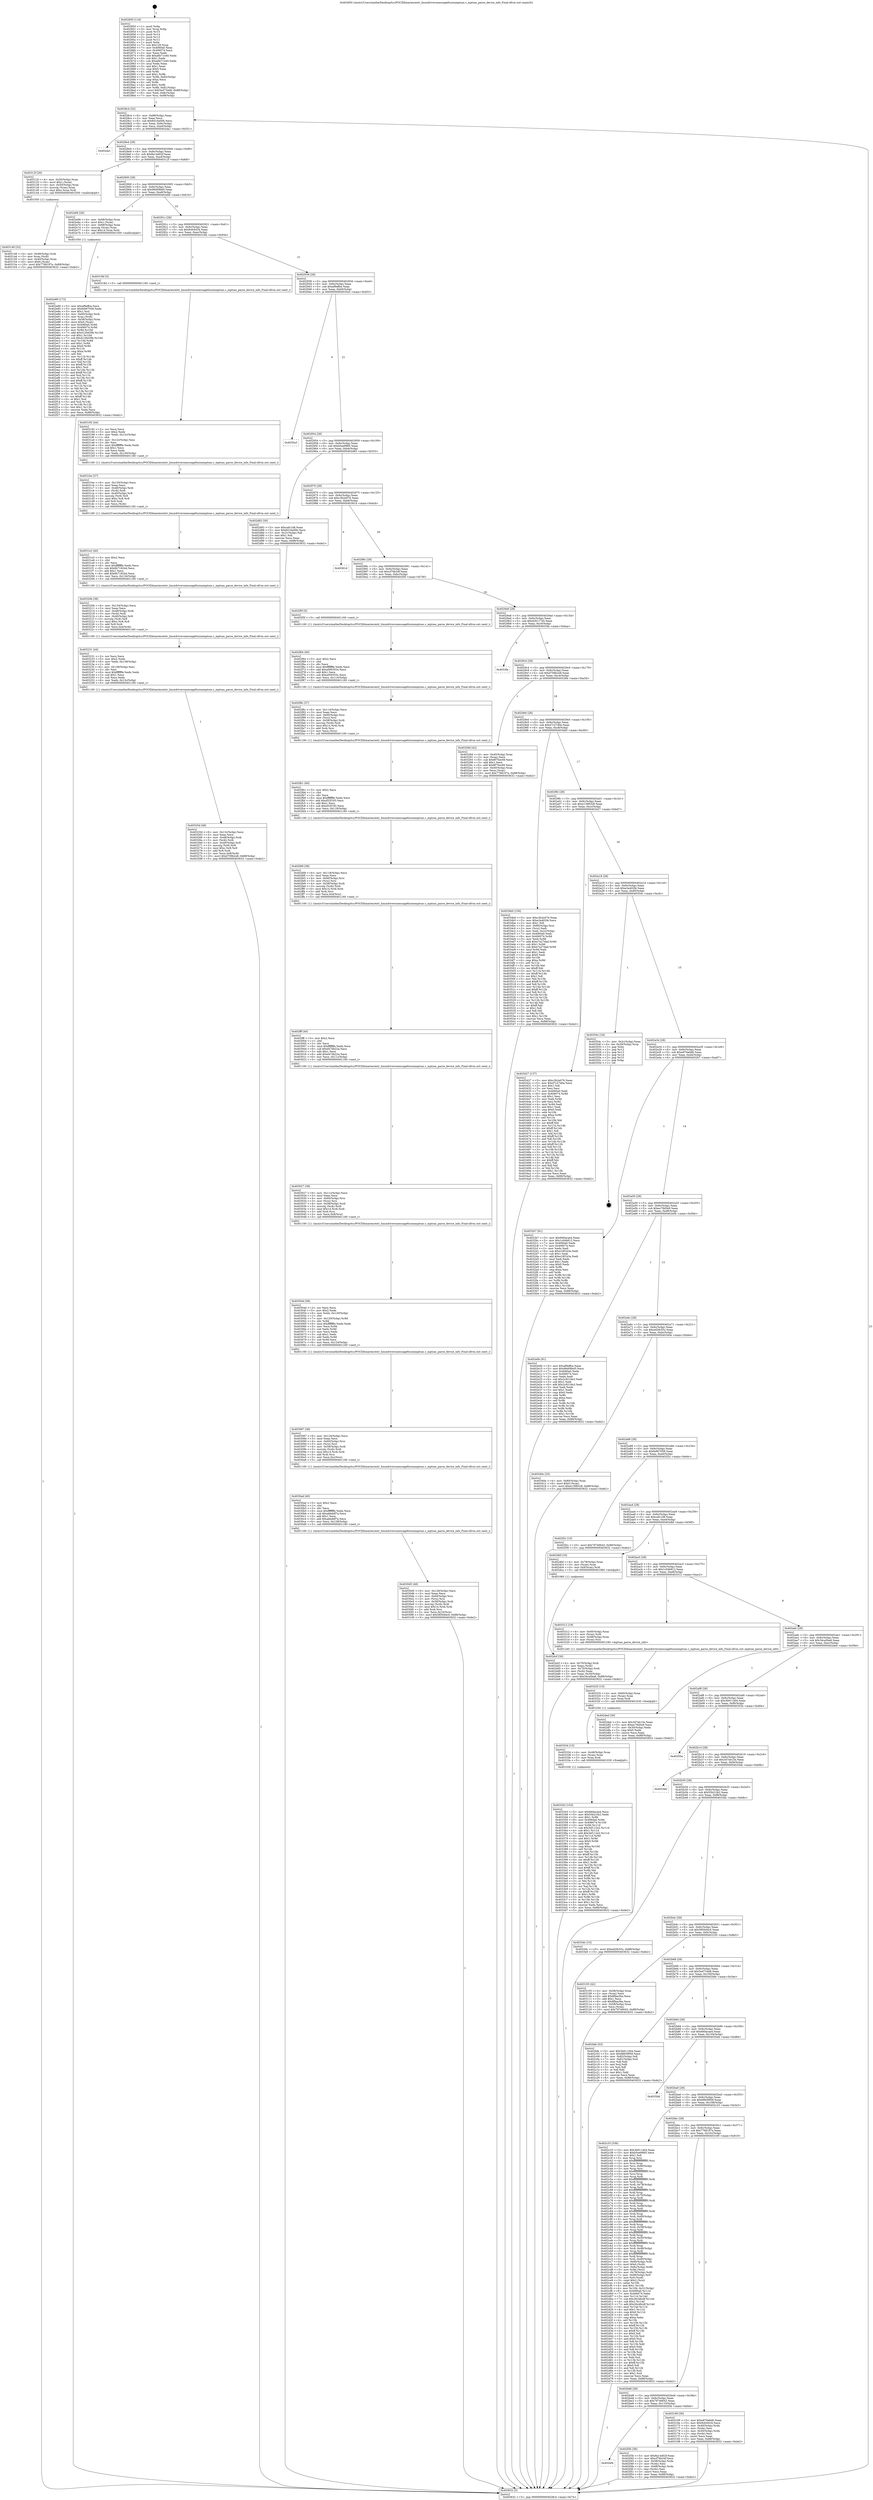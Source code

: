 digraph "0x402850" {
  label = "0x402850 (/mnt/c/Users/mathe/Desktop/tcc/POCII/binaries/extr_linuxdriversmessagefusionmptsas.c_mptsas_parse_device_info_Final-ollvm.out::main(0))"
  labelloc = "t"
  node[shape=record]

  Entry [label="",width=0.3,height=0.3,shape=circle,fillcolor=black,style=filled]
  "0x4028c4" [label="{
     0x4028c4 [32]\l
     | [instrs]\l
     &nbsp;&nbsp;0x4028c4 \<+6\>: mov -0x88(%rbp),%eax\l
     &nbsp;&nbsp;0x4028ca \<+2\>: mov %eax,%ecx\l
     &nbsp;&nbsp;0x4028cc \<+6\>: sub $0x8416a00b,%ecx\l
     &nbsp;&nbsp;0x4028d2 \<+6\>: mov %eax,-0x9c(%rbp)\l
     &nbsp;&nbsp;0x4028d8 \<+6\>: mov %ecx,-0xa0(%rbp)\l
     &nbsp;&nbsp;0x4028de \<+6\>: je 0000000000402da1 \<main+0x551\>\l
  }"]
  "0x402da1" [label="{
     0x402da1\l
  }", style=dashed]
  "0x4028e4" [label="{
     0x4028e4 [28]\l
     | [instrs]\l
     &nbsp;&nbsp;0x4028e4 \<+5\>: jmp 00000000004028e9 \<main+0x99\>\l
     &nbsp;&nbsp;0x4028e9 \<+6\>: mov -0x9c(%rbp),%eax\l
     &nbsp;&nbsp;0x4028ef \<+5\>: sub $0x8a14d02f,%eax\l
     &nbsp;&nbsp;0x4028f4 \<+6\>: mov %eax,-0xa4(%rbp)\l
     &nbsp;&nbsp;0x4028fa \<+6\>: je 000000000040312f \<main+0x8df\>\l
  }"]
  Exit [label="",width=0.3,height=0.3,shape=circle,fillcolor=black,style=filled,peripheries=2]
  "0x40312f" [label="{
     0x40312f [26]\l
     | [instrs]\l
     &nbsp;&nbsp;0x40312f \<+4\>: mov -0x50(%rbp),%rax\l
     &nbsp;&nbsp;0x403133 \<+6\>: movl $0x1,(%rax)\l
     &nbsp;&nbsp;0x403139 \<+4\>: mov -0x50(%rbp),%rax\l
     &nbsp;&nbsp;0x40313d \<+3\>: movslq (%rax),%rax\l
     &nbsp;&nbsp;0x403140 \<+4\>: imul $0xc,%rax,%rdi\l
     &nbsp;&nbsp;0x403144 \<+5\>: call 0000000000401050 \<malloc@plt\>\l
     | [calls]\l
     &nbsp;&nbsp;0x401050 \{1\} (unknown)\l
  }"]
  "0x402900" [label="{
     0x402900 [28]\l
     | [instrs]\l
     &nbsp;&nbsp;0x402900 \<+5\>: jmp 0000000000402905 \<main+0xb5\>\l
     &nbsp;&nbsp;0x402905 \<+6\>: mov -0x9c(%rbp),%eax\l
     &nbsp;&nbsp;0x40290b \<+5\>: sub $0x96d09bd5,%eax\l
     &nbsp;&nbsp;0x402910 \<+6\>: mov %eax,-0xa8(%rbp)\l
     &nbsp;&nbsp;0x402916 \<+6\>: je 0000000000402e66 \<main+0x616\>\l
  }"]
  "0x403343" [label="{
     0x403343 [153]\l
     | [instrs]\l
     &nbsp;&nbsp;0x403343 \<+5\>: mov $0x660acae4,%ecx\l
     &nbsp;&nbsp;0x403348 \<+5\>: mov $0x55b21fe2,%edx\l
     &nbsp;&nbsp;0x40334d \<+3\>: mov $0x1,%r8b\l
     &nbsp;&nbsp;0x403350 \<+8\>: mov 0x4060a0,%r9d\l
     &nbsp;&nbsp;0x403358 \<+8\>: mov 0x406074,%r10d\l
     &nbsp;&nbsp;0x403360 \<+3\>: mov %r9d,%r11d\l
     &nbsp;&nbsp;0x403363 \<+7\>: sub $0x3ef112e2,%r11d\l
     &nbsp;&nbsp;0x40336a \<+4\>: sub $0x1,%r11d\l
     &nbsp;&nbsp;0x40336e \<+7\>: add $0x3ef112e2,%r11d\l
     &nbsp;&nbsp;0x403375 \<+4\>: imul %r11d,%r9d\l
     &nbsp;&nbsp;0x403379 \<+4\>: and $0x1,%r9d\l
     &nbsp;&nbsp;0x40337d \<+4\>: cmp $0x0,%r9d\l
     &nbsp;&nbsp;0x403381 \<+3\>: sete %bl\l
     &nbsp;&nbsp;0x403384 \<+4\>: cmp $0xa,%r10d\l
     &nbsp;&nbsp;0x403388 \<+4\>: setl %r14b\l
     &nbsp;&nbsp;0x40338c \<+3\>: mov %bl,%r15b\l
     &nbsp;&nbsp;0x40338f \<+4\>: xor $0xff,%r15b\l
     &nbsp;&nbsp;0x403393 \<+3\>: mov %r14b,%r12b\l
     &nbsp;&nbsp;0x403396 \<+4\>: xor $0xff,%r12b\l
     &nbsp;&nbsp;0x40339a \<+4\>: xor $0x1,%r8b\l
     &nbsp;&nbsp;0x40339e \<+3\>: mov %r15b,%r13b\l
     &nbsp;&nbsp;0x4033a1 \<+4\>: and $0xff,%r13b\l
     &nbsp;&nbsp;0x4033a5 \<+3\>: and %r8b,%bl\l
     &nbsp;&nbsp;0x4033a8 \<+3\>: mov %r12b,%al\l
     &nbsp;&nbsp;0x4033ab \<+2\>: and $0xff,%al\l
     &nbsp;&nbsp;0x4033ad \<+3\>: and %r8b,%r14b\l
     &nbsp;&nbsp;0x4033b0 \<+3\>: or %bl,%r13b\l
     &nbsp;&nbsp;0x4033b3 \<+3\>: or %r14b,%al\l
     &nbsp;&nbsp;0x4033b6 \<+3\>: xor %al,%r13b\l
     &nbsp;&nbsp;0x4033b9 \<+3\>: or %r12b,%r15b\l
     &nbsp;&nbsp;0x4033bc \<+4\>: xor $0xff,%r15b\l
     &nbsp;&nbsp;0x4033c0 \<+4\>: or $0x1,%r8b\l
     &nbsp;&nbsp;0x4033c4 \<+3\>: and %r8b,%r15b\l
     &nbsp;&nbsp;0x4033c7 \<+3\>: or %r15b,%r13b\l
     &nbsp;&nbsp;0x4033ca \<+4\>: test $0x1,%r13b\l
     &nbsp;&nbsp;0x4033ce \<+3\>: cmovne %edx,%ecx\l
     &nbsp;&nbsp;0x4033d1 \<+6\>: mov %ecx,-0x88(%rbp)\l
     &nbsp;&nbsp;0x4033d7 \<+5\>: jmp 0000000000403632 \<main+0xde2\>\l
  }"]
  "0x402e66" [label="{
     0x402e66 [26]\l
     | [instrs]\l
     &nbsp;&nbsp;0x402e66 \<+4\>: mov -0x68(%rbp),%rax\l
     &nbsp;&nbsp;0x402e6a \<+6\>: movl $0x1,(%rax)\l
     &nbsp;&nbsp;0x402e70 \<+4\>: mov -0x68(%rbp),%rax\l
     &nbsp;&nbsp;0x402e74 \<+3\>: movslq (%rax),%rax\l
     &nbsp;&nbsp;0x402e77 \<+4\>: imul $0x14,%rax,%rdi\l
     &nbsp;&nbsp;0x402e7b \<+5\>: call 0000000000401050 \<malloc@plt\>\l
     | [calls]\l
     &nbsp;&nbsp;0x401050 \{1\} (unknown)\l
  }"]
  "0x40291c" [label="{
     0x40291c [28]\l
     | [instrs]\l
     &nbsp;&nbsp;0x40291c \<+5\>: jmp 0000000000402921 \<main+0xd1\>\l
     &nbsp;&nbsp;0x402921 \<+6\>: mov -0x9c(%rbp),%eax\l
     &nbsp;&nbsp;0x402927 \<+5\>: sub $0x9cfc6434,%eax\l
     &nbsp;&nbsp;0x40292c \<+6\>: mov %eax,-0xac(%rbp)\l
     &nbsp;&nbsp;0x402932 \<+6\>: je 000000000040318d \<main+0x93d\>\l
  }"]
  "0x403334" [label="{
     0x403334 [15]\l
     | [instrs]\l
     &nbsp;&nbsp;0x403334 \<+4\>: mov -0x48(%rbp),%rax\l
     &nbsp;&nbsp;0x403338 \<+3\>: mov (%rax),%rax\l
     &nbsp;&nbsp;0x40333b \<+3\>: mov %rax,%rdi\l
     &nbsp;&nbsp;0x40333e \<+5\>: call 0000000000401030 \<free@plt\>\l
     | [calls]\l
     &nbsp;&nbsp;0x401030 \{1\} (unknown)\l
  }"]
  "0x40318d" [label="{
     0x40318d [5]\l
     | [instrs]\l
     &nbsp;&nbsp;0x40318d \<+5\>: call 0000000000401160 \<next_i\>\l
     | [calls]\l
     &nbsp;&nbsp;0x401160 \{1\} (/mnt/c/Users/mathe/Desktop/tcc/POCII/binaries/extr_linuxdriversmessagefusionmptsas.c_mptsas_parse_device_info_Final-ollvm.out::next_i)\l
  }"]
  "0x402938" [label="{
     0x402938 [28]\l
     | [instrs]\l
     &nbsp;&nbsp;0x402938 \<+5\>: jmp 000000000040293d \<main+0xed\>\l
     &nbsp;&nbsp;0x40293d \<+6\>: mov -0x9c(%rbp),%eax\l
     &nbsp;&nbsp;0x402943 \<+5\>: sub $0xaf9effce,%eax\l
     &nbsp;&nbsp;0x402948 \<+6\>: mov %eax,-0xb0(%rbp)\l
     &nbsp;&nbsp;0x40294e \<+6\>: je 00000000004035a3 \<main+0xd53\>\l
  }"]
  "0x403325" [label="{
     0x403325 [15]\l
     | [instrs]\l
     &nbsp;&nbsp;0x403325 \<+4\>: mov -0x60(%rbp),%rax\l
     &nbsp;&nbsp;0x403329 \<+3\>: mov (%rax),%rax\l
     &nbsp;&nbsp;0x40332c \<+3\>: mov %rax,%rdi\l
     &nbsp;&nbsp;0x40332f \<+5\>: call 0000000000401030 \<free@plt\>\l
     | [calls]\l
     &nbsp;&nbsp;0x401030 \{1\} (unknown)\l
  }"]
  "0x4035a3" [label="{
     0x4035a3\l
  }", style=dashed]
  "0x402954" [label="{
     0x402954 [28]\l
     | [instrs]\l
     &nbsp;&nbsp;0x402954 \<+5\>: jmp 0000000000402959 \<main+0x109\>\l
     &nbsp;&nbsp;0x402959 \<+6\>: mov -0x9c(%rbp),%eax\l
     &nbsp;&nbsp;0x40295f \<+5\>: sub $0xb5ee9995,%eax\l
     &nbsp;&nbsp;0x402964 \<+6\>: mov %eax,-0xb4(%rbp)\l
     &nbsp;&nbsp;0x40296a \<+6\>: je 0000000000402d83 \<main+0x533\>\l
  }"]
  "0x40325d" [label="{
     0x40325d [48]\l
     | [instrs]\l
     &nbsp;&nbsp;0x40325d \<+6\>: mov -0x13c(%rbp),%ecx\l
     &nbsp;&nbsp;0x403263 \<+3\>: imul %eax,%ecx\l
     &nbsp;&nbsp;0x403266 \<+4\>: mov -0x48(%rbp),%rdi\l
     &nbsp;&nbsp;0x40326a \<+3\>: mov (%rdi),%rdi\l
     &nbsp;&nbsp;0x40326d \<+4\>: mov -0x40(%rbp),%r8\l
     &nbsp;&nbsp;0x403271 \<+3\>: movslq (%r8),%r8\l
     &nbsp;&nbsp;0x403274 \<+4\>: imul $0xc,%r8,%r8\l
     &nbsp;&nbsp;0x403278 \<+3\>: add %r8,%rdi\l
     &nbsp;&nbsp;0x40327b \<+3\>: mov %ecx,0x8(%rdi)\l
     &nbsp;&nbsp;0x40327e \<+10\>: movl $0xd709b2e8,-0x88(%rbp)\l
     &nbsp;&nbsp;0x403288 \<+5\>: jmp 0000000000403632 \<main+0xde2\>\l
  }"]
  "0x402d83" [label="{
     0x402d83 [30]\l
     | [instrs]\l
     &nbsp;&nbsp;0x402d83 \<+5\>: mov $0xcafc1d8,%eax\l
     &nbsp;&nbsp;0x402d88 \<+5\>: mov $0x8416a00b,%ecx\l
     &nbsp;&nbsp;0x402d8d \<+3\>: mov -0x31(%rbp),%dl\l
     &nbsp;&nbsp;0x402d90 \<+3\>: test $0x1,%dl\l
     &nbsp;&nbsp;0x402d93 \<+3\>: cmovne %ecx,%eax\l
     &nbsp;&nbsp;0x402d96 \<+6\>: mov %eax,-0x88(%rbp)\l
     &nbsp;&nbsp;0x402d9c \<+5\>: jmp 0000000000403632 \<main+0xde2\>\l
  }"]
  "0x402970" [label="{
     0x402970 [28]\l
     | [instrs]\l
     &nbsp;&nbsp;0x402970 \<+5\>: jmp 0000000000402975 \<main+0x125\>\l
     &nbsp;&nbsp;0x402975 \<+6\>: mov -0x9c(%rbp),%eax\l
     &nbsp;&nbsp;0x40297b \<+5\>: sub $0xc3b2e076,%eax\l
     &nbsp;&nbsp;0x402980 \<+6\>: mov %eax,-0xb8(%rbp)\l
     &nbsp;&nbsp;0x402986 \<+6\>: je 000000000040361d \<main+0xdcd\>\l
  }"]
  "0x403231" [label="{
     0x403231 [44]\l
     | [instrs]\l
     &nbsp;&nbsp;0x403231 \<+2\>: xor %ecx,%ecx\l
     &nbsp;&nbsp;0x403233 \<+5\>: mov $0x2,%edx\l
     &nbsp;&nbsp;0x403238 \<+6\>: mov %edx,-0x138(%rbp)\l
     &nbsp;&nbsp;0x40323e \<+1\>: cltd\l
     &nbsp;&nbsp;0x40323f \<+6\>: mov -0x138(%rbp),%esi\l
     &nbsp;&nbsp;0x403245 \<+2\>: idiv %esi\l
     &nbsp;&nbsp;0x403247 \<+6\>: imul $0xfffffffe,%edx,%edx\l
     &nbsp;&nbsp;0x40324d \<+3\>: sub $0x1,%ecx\l
     &nbsp;&nbsp;0x403250 \<+2\>: sub %ecx,%edx\l
     &nbsp;&nbsp;0x403252 \<+6\>: mov %edx,-0x13c(%rbp)\l
     &nbsp;&nbsp;0x403258 \<+5\>: call 0000000000401160 \<next_i\>\l
     | [calls]\l
     &nbsp;&nbsp;0x401160 \{1\} (/mnt/c/Users/mathe/Desktop/tcc/POCII/binaries/extr_linuxdriversmessagefusionmptsas.c_mptsas_parse_device_info_Final-ollvm.out::next_i)\l
  }"]
  "0x40361d" [label="{
     0x40361d\l
  }", style=dashed]
  "0x40298c" [label="{
     0x40298c [28]\l
     | [instrs]\l
     &nbsp;&nbsp;0x40298c \<+5\>: jmp 0000000000402991 \<main+0x141\>\l
     &nbsp;&nbsp;0x402991 \<+6\>: mov -0x9c(%rbp),%eax\l
     &nbsp;&nbsp;0x402997 \<+5\>: sub $0xcf76b34f,%eax\l
     &nbsp;&nbsp;0x40299c \<+6\>: mov %eax,-0xbc(%rbp)\l
     &nbsp;&nbsp;0x4029a2 \<+6\>: je 0000000000402f5f \<main+0x70f\>\l
  }"]
  "0x40320b" [label="{
     0x40320b [38]\l
     | [instrs]\l
     &nbsp;&nbsp;0x40320b \<+6\>: mov -0x134(%rbp),%ecx\l
     &nbsp;&nbsp;0x403211 \<+3\>: imul %eax,%ecx\l
     &nbsp;&nbsp;0x403214 \<+4\>: mov -0x48(%rbp),%rdi\l
     &nbsp;&nbsp;0x403218 \<+3\>: mov (%rdi),%rdi\l
     &nbsp;&nbsp;0x40321b \<+4\>: mov -0x40(%rbp),%r8\l
     &nbsp;&nbsp;0x40321f \<+3\>: movslq (%r8),%r8\l
     &nbsp;&nbsp;0x403222 \<+4\>: imul $0xc,%r8,%r8\l
     &nbsp;&nbsp;0x403226 \<+3\>: add %r8,%rdi\l
     &nbsp;&nbsp;0x403229 \<+3\>: mov %ecx,0x4(%rdi)\l
     &nbsp;&nbsp;0x40322c \<+5\>: call 0000000000401160 \<next_i\>\l
     | [calls]\l
     &nbsp;&nbsp;0x401160 \{1\} (/mnt/c/Users/mathe/Desktop/tcc/POCII/binaries/extr_linuxdriversmessagefusionmptsas.c_mptsas_parse_device_info_Final-ollvm.out::next_i)\l
  }"]
  "0x402f5f" [label="{
     0x402f5f [5]\l
     | [instrs]\l
     &nbsp;&nbsp;0x402f5f \<+5\>: call 0000000000401160 \<next_i\>\l
     | [calls]\l
     &nbsp;&nbsp;0x401160 \{1\} (/mnt/c/Users/mathe/Desktop/tcc/POCII/binaries/extr_linuxdriversmessagefusionmptsas.c_mptsas_parse_device_info_Final-ollvm.out::next_i)\l
  }"]
  "0x4029a8" [label="{
     0x4029a8 [28]\l
     | [instrs]\l
     &nbsp;&nbsp;0x4029a8 \<+5\>: jmp 00000000004029ad \<main+0x15d\>\l
     &nbsp;&nbsp;0x4029ad \<+6\>: mov -0x9c(%rbp),%eax\l
     &nbsp;&nbsp;0x4029b3 \<+5\>: sub $0xd2911745,%eax\l
     &nbsp;&nbsp;0x4029b8 \<+6\>: mov %eax,-0xc0(%rbp)\l
     &nbsp;&nbsp;0x4029be \<+6\>: je 00000000004033fa \<main+0xbaa\>\l
  }"]
  "0x4031e3" [label="{
     0x4031e3 [40]\l
     | [instrs]\l
     &nbsp;&nbsp;0x4031e3 \<+5\>: mov $0x2,%ecx\l
     &nbsp;&nbsp;0x4031e8 \<+1\>: cltd\l
     &nbsp;&nbsp;0x4031e9 \<+2\>: idiv %ecx\l
     &nbsp;&nbsp;0x4031eb \<+6\>: imul $0xfffffffe,%edx,%ecx\l
     &nbsp;&nbsp;0x4031f1 \<+6\>: sub $0x6b71824d,%ecx\l
     &nbsp;&nbsp;0x4031f7 \<+3\>: add $0x1,%ecx\l
     &nbsp;&nbsp;0x4031fa \<+6\>: add $0x6b71824d,%ecx\l
     &nbsp;&nbsp;0x403200 \<+6\>: mov %ecx,-0x134(%rbp)\l
     &nbsp;&nbsp;0x403206 \<+5\>: call 0000000000401160 \<next_i\>\l
     | [calls]\l
     &nbsp;&nbsp;0x401160 \{1\} (/mnt/c/Users/mathe/Desktop/tcc/POCII/binaries/extr_linuxdriversmessagefusionmptsas.c_mptsas_parse_device_info_Final-ollvm.out::next_i)\l
  }"]
  "0x4033fa" [label="{
     0x4033fa\l
  }", style=dashed]
  "0x4029c4" [label="{
     0x4029c4 [28]\l
     | [instrs]\l
     &nbsp;&nbsp;0x4029c4 \<+5\>: jmp 00000000004029c9 \<main+0x179\>\l
     &nbsp;&nbsp;0x4029c9 \<+6\>: mov -0x9c(%rbp),%eax\l
     &nbsp;&nbsp;0x4029cf \<+5\>: sub $0xd709b2e8,%eax\l
     &nbsp;&nbsp;0x4029d4 \<+6\>: mov %eax,-0xc4(%rbp)\l
     &nbsp;&nbsp;0x4029da \<+6\>: je 000000000040328d \<main+0xa3d\>\l
  }"]
  "0x4031be" [label="{
     0x4031be [37]\l
     | [instrs]\l
     &nbsp;&nbsp;0x4031be \<+6\>: mov -0x130(%rbp),%ecx\l
     &nbsp;&nbsp;0x4031c4 \<+3\>: imul %eax,%ecx\l
     &nbsp;&nbsp;0x4031c7 \<+4\>: mov -0x48(%rbp),%rdi\l
     &nbsp;&nbsp;0x4031cb \<+3\>: mov (%rdi),%rdi\l
     &nbsp;&nbsp;0x4031ce \<+4\>: mov -0x40(%rbp),%r8\l
     &nbsp;&nbsp;0x4031d2 \<+3\>: movslq (%r8),%r8\l
     &nbsp;&nbsp;0x4031d5 \<+4\>: imul $0xc,%r8,%r8\l
     &nbsp;&nbsp;0x4031d9 \<+3\>: add %r8,%rdi\l
     &nbsp;&nbsp;0x4031dc \<+2\>: mov %ecx,(%rdi)\l
     &nbsp;&nbsp;0x4031de \<+5\>: call 0000000000401160 \<next_i\>\l
     | [calls]\l
     &nbsp;&nbsp;0x401160 \{1\} (/mnt/c/Users/mathe/Desktop/tcc/POCII/binaries/extr_linuxdriversmessagefusionmptsas.c_mptsas_parse_device_info_Final-ollvm.out::next_i)\l
  }"]
  "0x40328d" [label="{
     0x40328d [42]\l
     | [instrs]\l
     &nbsp;&nbsp;0x40328d \<+4\>: mov -0x40(%rbp),%rax\l
     &nbsp;&nbsp;0x403291 \<+2\>: mov (%rax),%ecx\l
     &nbsp;&nbsp;0x403293 \<+6\>: sub $0x8f75ec69,%ecx\l
     &nbsp;&nbsp;0x403299 \<+3\>: add $0x1,%ecx\l
     &nbsp;&nbsp;0x40329c \<+6\>: add $0x8f75ec69,%ecx\l
     &nbsp;&nbsp;0x4032a2 \<+4\>: mov -0x40(%rbp),%rax\l
     &nbsp;&nbsp;0x4032a6 \<+2\>: mov %ecx,(%rax)\l
     &nbsp;&nbsp;0x4032a8 \<+10\>: movl $0x7768197a,-0x88(%rbp)\l
     &nbsp;&nbsp;0x4032b2 \<+5\>: jmp 0000000000403632 \<main+0xde2\>\l
  }"]
  "0x4029e0" [label="{
     0x4029e0 [28]\l
     | [instrs]\l
     &nbsp;&nbsp;0x4029e0 \<+5\>: jmp 00000000004029e5 \<main+0x195\>\l
     &nbsp;&nbsp;0x4029e5 \<+6\>: mov -0x9c(%rbp),%eax\l
     &nbsp;&nbsp;0x4029eb \<+5\>: sub $0xd7c27d0e,%eax\l
     &nbsp;&nbsp;0x4029f0 \<+6\>: mov %eax,-0xc8(%rbp)\l
     &nbsp;&nbsp;0x4029f6 \<+6\>: je 00000000004034b0 \<main+0xc60\>\l
  }"]
  "0x403192" [label="{
     0x403192 [44]\l
     | [instrs]\l
     &nbsp;&nbsp;0x403192 \<+2\>: xor %ecx,%ecx\l
     &nbsp;&nbsp;0x403194 \<+5\>: mov $0x2,%edx\l
     &nbsp;&nbsp;0x403199 \<+6\>: mov %edx,-0x12c(%rbp)\l
     &nbsp;&nbsp;0x40319f \<+1\>: cltd\l
     &nbsp;&nbsp;0x4031a0 \<+6\>: mov -0x12c(%rbp),%esi\l
     &nbsp;&nbsp;0x4031a6 \<+2\>: idiv %esi\l
     &nbsp;&nbsp;0x4031a8 \<+6\>: imul $0xfffffffe,%edx,%edx\l
     &nbsp;&nbsp;0x4031ae \<+3\>: sub $0x1,%ecx\l
     &nbsp;&nbsp;0x4031b1 \<+2\>: sub %ecx,%edx\l
     &nbsp;&nbsp;0x4031b3 \<+6\>: mov %edx,-0x130(%rbp)\l
     &nbsp;&nbsp;0x4031b9 \<+5\>: call 0000000000401160 \<next_i\>\l
     | [calls]\l
     &nbsp;&nbsp;0x401160 \{1\} (/mnt/c/Users/mathe/Desktop/tcc/POCII/binaries/extr_linuxdriversmessagefusionmptsas.c_mptsas_parse_device_info_Final-ollvm.out::next_i)\l
  }"]
  "0x4034b0" [label="{
     0x4034b0 [156]\l
     | [instrs]\l
     &nbsp;&nbsp;0x4034b0 \<+5\>: mov $0xc3b2e076,%eax\l
     &nbsp;&nbsp;0x4034b5 \<+5\>: mov $0xe3a402fe,%ecx\l
     &nbsp;&nbsp;0x4034ba \<+2\>: mov $0x1,%dl\l
     &nbsp;&nbsp;0x4034bc \<+4\>: mov -0x80(%rbp),%rsi\l
     &nbsp;&nbsp;0x4034c0 \<+2\>: mov (%rsi),%edi\l
     &nbsp;&nbsp;0x4034c2 \<+3\>: mov %edi,-0x2c(%rbp)\l
     &nbsp;&nbsp;0x4034c5 \<+7\>: mov 0x4060a0,%edi\l
     &nbsp;&nbsp;0x4034cc \<+8\>: mov 0x406074,%r8d\l
     &nbsp;&nbsp;0x4034d4 \<+3\>: mov %edi,%r9d\l
     &nbsp;&nbsp;0x4034d7 \<+7\>: add $0xe7a27dad,%r9d\l
     &nbsp;&nbsp;0x4034de \<+4\>: sub $0x1,%r9d\l
     &nbsp;&nbsp;0x4034e2 \<+7\>: sub $0xe7a27dad,%r9d\l
     &nbsp;&nbsp;0x4034e9 \<+4\>: imul %r9d,%edi\l
     &nbsp;&nbsp;0x4034ed \<+3\>: and $0x1,%edi\l
     &nbsp;&nbsp;0x4034f0 \<+3\>: cmp $0x0,%edi\l
     &nbsp;&nbsp;0x4034f3 \<+4\>: sete %r10b\l
     &nbsp;&nbsp;0x4034f7 \<+4\>: cmp $0xa,%r8d\l
     &nbsp;&nbsp;0x4034fb \<+4\>: setl %r11b\l
     &nbsp;&nbsp;0x4034ff \<+3\>: mov %r10b,%bl\l
     &nbsp;&nbsp;0x403502 \<+3\>: xor $0xff,%bl\l
     &nbsp;&nbsp;0x403505 \<+3\>: mov %r11b,%r14b\l
     &nbsp;&nbsp;0x403508 \<+4\>: xor $0xff,%r14b\l
     &nbsp;&nbsp;0x40350c \<+3\>: xor $0x1,%dl\l
     &nbsp;&nbsp;0x40350f \<+3\>: mov %bl,%r15b\l
     &nbsp;&nbsp;0x403512 \<+4\>: and $0xff,%r15b\l
     &nbsp;&nbsp;0x403516 \<+3\>: and %dl,%r10b\l
     &nbsp;&nbsp;0x403519 \<+3\>: mov %r14b,%r12b\l
     &nbsp;&nbsp;0x40351c \<+4\>: and $0xff,%r12b\l
     &nbsp;&nbsp;0x403520 \<+3\>: and %dl,%r11b\l
     &nbsp;&nbsp;0x403523 \<+3\>: or %r10b,%r15b\l
     &nbsp;&nbsp;0x403526 \<+3\>: or %r11b,%r12b\l
     &nbsp;&nbsp;0x403529 \<+3\>: xor %r12b,%r15b\l
     &nbsp;&nbsp;0x40352c \<+3\>: or %r14b,%bl\l
     &nbsp;&nbsp;0x40352f \<+3\>: xor $0xff,%bl\l
     &nbsp;&nbsp;0x403532 \<+3\>: or $0x1,%dl\l
     &nbsp;&nbsp;0x403535 \<+2\>: and %dl,%bl\l
     &nbsp;&nbsp;0x403537 \<+3\>: or %bl,%r15b\l
     &nbsp;&nbsp;0x40353a \<+4\>: test $0x1,%r15b\l
     &nbsp;&nbsp;0x40353e \<+3\>: cmovne %ecx,%eax\l
     &nbsp;&nbsp;0x403541 \<+6\>: mov %eax,-0x88(%rbp)\l
     &nbsp;&nbsp;0x403547 \<+5\>: jmp 0000000000403632 \<main+0xde2\>\l
  }"]
  "0x4029fc" [label="{
     0x4029fc [28]\l
     | [instrs]\l
     &nbsp;&nbsp;0x4029fc \<+5\>: jmp 0000000000402a01 \<main+0x1b1\>\l
     &nbsp;&nbsp;0x402a01 \<+6\>: mov -0x9c(%rbp),%eax\l
     &nbsp;&nbsp;0x402a07 \<+5\>: sub $0xe1398328,%eax\l
     &nbsp;&nbsp;0x402a0c \<+6\>: mov %eax,-0xcc(%rbp)\l
     &nbsp;&nbsp;0x402a12 \<+6\>: je 0000000000403427 \<main+0xbd7\>\l
  }"]
  "0x403149" [label="{
     0x403149 [32]\l
     | [instrs]\l
     &nbsp;&nbsp;0x403149 \<+4\>: mov -0x48(%rbp),%rdi\l
     &nbsp;&nbsp;0x40314d \<+3\>: mov %rax,(%rdi)\l
     &nbsp;&nbsp;0x403150 \<+4\>: mov -0x40(%rbp),%rax\l
     &nbsp;&nbsp;0x403154 \<+6\>: movl $0x0,(%rax)\l
     &nbsp;&nbsp;0x40315a \<+10\>: movl $0x7768197a,-0x88(%rbp)\l
     &nbsp;&nbsp;0x403164 \<+5\>: jmp 0000000000403632 \<main+0xde2\>\l
  }"]
  "0x403427" [label="{
     0x403427 [137]\l
     | [instrs]\l
     &nbsp;&nbsp;0x403427 \<+5\>: mov $0xc3b2e076,%eax\l
     &nbsp;&nbsp;0x40342c \<+5\>: mov $0xd7c27d0e,%ecx\l
     &nbsp;&nbsp;0x403431 \<+2\>: mov $0x1,%dl\l
     &nbsp;&nbsp;0x403433 \<+2\>: xor %esi,%esi\l
     &nbsp;&nbsp;0x403435 \<+7\>: mov 0x4060a0,%edi\l
     &nbsp;&nbsp;0x40343c \<+8\>: mov 0x406074,%r8d\l
     &nbsp;&nbsp;0x403444 \<+3\>: sub $0x1,%esi\l
     &nbsp;&nbsp;0x403447 \<+3\>: mov %edi,%r9d\l
     &nbsp;&nbsp;0x40344a \<+3\>: add %esi,%r9d\l
     &nbsp;&nbsp;0x40344d \<+4\>: imul %r9d,%edi\l
     &nbsp;&nbsp;0x403451 \<+3\>: and $0x1,%edi\l
     &nbsp;&nbsp;0x403454 \<+3\>: cmp $0x0,%edi\l
     &nbsp;&nbsp;0x403457 \<+4\>: sete %r10b\l
     &nbsp;&nbsp;0x40345b \<+4\>: cmp $0xa,%r8d\l
     &nbsp;&nbsp;0x40345f \<+4\>: setl %r11b\l
     &nbsp;&nbsp;0x403463 \<+3\>: mov %r10b,%bl\l
     &nbsp;&nbsp;0x403466 \<+3\>: xor $0xff,%bl\l
     &nbsp;&nbsp;0x403469 \<+3\>: mov %r11b,%r14b\l
     &nbsp;&nbsp;0x40346c \<+4\>: xor $0xff,%r14b\l
     &nbsp;&nbsp;0x403470 \<+3\>: xor $0x1,%dl\l
     &nbsp;&nbsp;0x403473 \<+3\>: mov %bl,%r15b\l
     &nbsp;&nbsp;0x403476 \<+4\>: and $0xff,%r15b\l
     &nbsp;&nbsp;0x40347a \<+3\>: and %dl,%r10b\l
     &nbsp;&nbsp;0x40347d \<+3\>: mov %r14b,%r12b\l
     &nbsp;&nbsp;0x403480 \<+4\>: and $0xff,%r12b\l
     &nbsp;&nbsp;0x403484 \<+3\>: and %dl,%r11b\l
     &nbsp;&nbsp;0x403487 \<+3\>: or %r10b,%r15b\l
     &nbsp;&nbsp;0x40348a \<+3\>: or %r11b,%r12b\l
     &nbsp;&nbsp;0x40348d \<+3\>: xor %r12b,%r15b\l
     &nbsp;&nbsp;0x403490 \<+3\>: or %r14b,%bl\l
     &nbsp;&nbsp;0x403493 \<+3\>: xor $0xff,%bl\l
     &nbsp;&nbsp;0x403496 \<+3\>: or $0x1,%dl\l
     &nbsp;&nbsp;0x403499 \<+2\>: and %dl,%bl\l
     &nbsp;&nbsp;0x40349b \<+3\>: or %bl,%r15b\l
     &nbsp;&nbsp;0x40349e \<+4\>: test $0x1,%r15b\l
     &nbsp;&nbsp;0x4034a2 \<+3\>: cmovne %ecx,%eax\l
     &nbsp;&nbsp;0x4034a5 \<+6\>: mov %eax,-0x88(%rbp)\l
     &nbsp;&nbsp;0x4034ab \<+5\>: jmp 0000000000403632 \<main+0xde2\>\l
  }"]
  "0x402a18" [label="{
     0x402a18 [28]\l
     | [instrs]\l
     &nbsp;&nbsp;0x402a18 \<+5\>: jmp 0000000000402a1d \<main+0x1cd\>\l
     &nbsp;&nbsp;0x402a1d \<+6\>: mov -0x9c(%rbp),%eax\l
     &nbsp;&nbsp;0x402a23 \<+5\>: sub $0xe3a402fe,%eax\l
     &nbsp;&nbsp;0x402a28 \<+6\>: mov %eax,-0xd0(%rbp)\l
     &nbsp;&nbsp;0x402a2e \<+6\>: je 000000000040354c \<main+0xcfc\>\l
  }"]
  "0x4030d5" [label="{
     0x4030d5 [48]\l
     | [instrs]\l
     &nbsp;&nbsp;0x4030d5 \<+6\>: mov -0x128(%rbp),%ecx\l
     &nbsp;&nbsp;0x4030db \<+3\>: imul %eax,%ecx\l
     &nbsp;&nbsp;0x4030de \<+4\>: mov -0x60(%rbp),%rsi\l
     &nbsp;&nbsp;0x4030e2 \<+3\>: mov (%rsi),%rsi\l
     &nbsp;&nbsp;0x4030e5 \<+4\>: mov -0x58(%rbp),%rdi\l
     &nbsp;&nbsp;0x4030e9 \<+3\>: movslq (%rdi),%rdi\l
     &nbsp;&nbsp;0x4030ec \<+4\>: imul $0x14,%rdi,%rdi\l
     &nbsp;&nbsp;0x4030f0 \<+3\>: add %rdi,%rsi\l
     &nbsp;&nbsp;0x4030f3 \<+3\>: mov %ecx,0x10(%rsi)\l
     &nbsp;&nbsp;0x4030f6 \<+10\>: movl $0x5850d4c0,-0x88(%rbp)\l
     &nbsp;&nbsp;0x403100 \<+5\>: jmp 0000000000403632 \<main+0xde2\>\l
  }"]
  "0x40354c" [label="{
     0x40354c [18]\l
     | [instrs]\l
     &nbsp;&nbsp;0x40354c \<+3\>: mov -0x2c(%rbp),%eax\l
     &nbsp;&nbsp;0x40354f \<+4\>: lea -0x28(%rbp),%rsp\l
     &nbsp;&nbsp;0x403553 \<+1\>: pop %rbx\l
     &nbsp;&nbsp;0x403554 \<+2\>: pop %r12\l
     &nbsp;&nbsp;0x403556 \<+2\>: pop %r13\l
     &nbsp;&nbsp;0x403558 \<+2\>: pop %r14\l
     &nbsp;&nbsp;0x40355a \<+2\>: pop %r15\l
     &nbsp;&nbsp;0x40355c \<+1\>: pop %rbp\l
     &nbsp;&nbsp;0x40355d \<+1\>: ret\l
  }"]
  "0x402a34" [label="{
     0x402a34 [28]\l
     | [instrs]\l
     &nbsp;&nbsp;0x402a34 \<+5\>: jmp 0000000000402a39 \<main+0x1e9\>\l
     &nbsp;&nbsp;0x402a39 \<+6\>: mov -0x9c(%rbp),%eax\l
     &nbsp;&nbsp;0x402a3f \<+5\>: sub $0xe876a6d6,%eax\l
     &nbsp;&nbsp;0x402a44 \<+6\>: mov %eax,-0xd4(%rbp)\l
     &nbsp;&nbsp;0x402a4a \<+6\>: je 00000000004032b7 \<main+0xa67\>\l
  }"]
  "0x4030ad" [label="{
     0x4030ad [40]\l
     | [instrs]\l
     &nbsp;&nbsp;0x4030ad \<+5\>: mov $0x2,%ecx\l
     &nbsp;&nbsp;0x4030b2 \<+1\>: cltd\l
     &nbsp;&nbsp;0x4030b3 \<+2\>: idiv %ecx\l
     &nbsp;&nbsp;0x4030b5 \<+6\>: imul $0xfffffffe,%edx,%ecx\l
     &nbsp;&nbsp;0x4030bb \<+6\>: sub $0xabbddf7a,%ecx\l
     &nbsp;&nbsp;0x4030c1 \<+3\>: add $0x1,%ecx\l
     &nbsp;&nbsp;0x4030c4 \<+6\>: add $0xabbddf7a,%ecx\l
     &nbsp;&nbsp;0x4030ca \<+6\>: mov %ecx,-0x128(%rbp)\l
     &nbsp;&nbsp;0x4030d0 \<+5\>: call 0000000000401160 \<next_i\>\l
     | [calls]\l
     &nbsp;&nbsp;0x401160 \{1\} (/mnt/c/Users/mathe/Desktop/tcc/POCII/binaries/extr_linuxdriversmessagefusionmptsas.c_mptsas_parse_device_info_Final-ollvm.out::next_i)\l
  }"]
  "0x4032b7" [label="{
     0x4032b7 [91]\l
     | [instrs]\l
     &nbsp;&nbsp;0x4032b7 \<+5\>: mov $0x660acae4,%eax\l
     &nbsp;&nbsp;0x4032bc \<+5\>: mov $0x1c04b812,%ecx\l
     &nbsp;&nbsp;0x4032c1 \<+7\>: mov 0x4060a0,%edx\l
     &nbsp;&nbsp;0x4032c8 \<+7\>: mov 0x406074,%esi\l
     &nbsp;&nbsp;0x4032cf \<+2\>: mov %edx,%edi\l
     &nbsp;&nbsp;0x4032d1 \<+6\>: sub $0xe18f1b3a,%edi\l
     &nbsp;&nbsp;0x4032d7 \<+3\>: sub $0x1,%edi\l
     &nbsp;&nbsp;0x4032da \<+6\>: add $0xe18f1b3a,%edi\l
     &nbsp;&nbsp;0x4032e0 \<+3\>: imul %edi,%edx\l
     &nbsp;&nbsp;0x4032e3 \<+3\>: and $0x1,%edx\l
     &nbsp;&nbsp;0x4032e6 \<+3\>: cmp $0x0,%edx\l
     &nbsp;&nbsp;0x4032e9 \<+4\>: sete %r8b\l
     &nbsp;&nbsp;0x4032ed \<+3\>: cmp $0xa,%esi\l
     &nbsp;&nbsp;0x4032f0 \<+4\>: setl %r9b\l
     &nbsp;&nbsp;0x4032f4 \<+3\>: mov %r8b,%r10b\l
     &nbsp;&nbsp;0x4032f7 \<+3\>: and %r9b,%r10b\l
     &nbsp;&nbsp;0x4032fa \<+3\>: xor %r9b,%r8b\l
     &nbsp;&nbsp;0x4032fd \<+3\>: or %r8b,%r10b\l
     &nbsp;&nbsp;0x403300 \<+4\>: test $0x1,%r10b\l
     &nbsp;&nbsp;0x403304 \<+3\>: cmovne %ecx,%eax\l
     &nbsp;&nbsp;0x403307 \<+6\>: mov %eax,-0x88(%rbp)\l
     &nbsp;&nbsp;0x40330d \<+5\>: jmp 0000000000403632 \<main+0xde2\>\l
  }"]
  "0x402a50" [label="{
     0x402a50 [28]\l
     | [instrs]\l
     &nbsp;&nbsp;0x402a50 \<+5\>: jmp 0000000000402a55 \<main+0x205\>\l
     &nbsp;&nbsp;0x402a55 \<+6\>: mov -0x9c(%rbp),%eax\l
     &nbsp;&nbsp;0x402a5b \<+5\>: sub $0xec78d5e9,%eax\l
     &nbsp;&nbsp;0x402a60 \<+6\>: mov %eax,-0xd8(%rbp)\l
     &nbsp;&nbsp;0x402a66 \<+6\>: je 0000000000402e0b \<main+0x5bb\>\l
  }"]
  "0x403087" [label="{
     0x403087 [38]\l
     | [instrs]\l
     &nbsp;&nbsp;0x403087 \<+6\>: mov -0x124(%rbp),%ecx\l
     &nbsp;&nbsp;0x40308d \<+3\>: imul %eax,%ecx\l
     &nbsp;&nbsp;0x403090 \<+4\>: mov -0x60(%rbp),%rsi\l
     &nbsp;&nbsp;0x403094 \<+3\>: mov (%rsi),%rsi\l
     &nbsp;&nbsp;0x403097 \<+4\>: mov -0x58(%rbp),%rdi\l
     &nbsp;&nbsp;0x40309b \<+3\>: movslq (%rdi),%rdi\l
     &nbsp;&nbsp;0x40309e \<+4\>: imul $0x14,%rdi,%rdi\l
     &nbsp;&nbsp;0x4030a2 \<+3\>: add %rdi,%rsi\l
     &nbsp;&nbsp;0x4030a5 \<+3\>: mov %ecx,0xc(%rsi)\l
     &nbsp;&nbsp;0x4030a8 \<+5\>: call 0000000000401160 \<next_i\>\l
     | [calls]\l
     &nbsp;&nbsp;0x401160 \{1\} (/mnt/c/Users/mathe/Desktop/tcc/POCII/binaries/extr_linuxdriversmessagefusionmptsas.c_mptsas_parse_device_info_Final-ollvm.out::next_i)\l
  }"]
  "0x402e0b" [label="{
     0x402e0b [91]\l
     | [instrs]\l
     &nbsp;&nbsp;0x402e0b \<+5\>: mov $0xaf9effce,%eax\l
     &nbsp;&nbsp;0x402e10 \<+5\>: mov $0x96d09bd5,%ecx\l
     &nbsp;&nbsp;0x402e15 \<+7\>: mov 0x4060a0,%edx\l
     &nbsp;&nbsp;0x402e1c \<+7\>: mov 0x406074,%esi\l
     &nbsp;&nbsp;0x402e23 \<+2\>: mov %edx,%edi\l
     &nbsp;&nbsp;0x402e25 \<+6\>: sub $0x2c9216e3,%edi\l
     &nbsp;&nbsp;0x402e2b \<+3\>: sub $0x1,%edi\l
     &nbsp;&nbsp;0x402e2e \<+6\>: add $0x2c9216e3,%edi\l
     &nbsp;&nbsp;0x402e34 \<+3\>: imul %edi,%edx\l
     &nbsp;&nbsp;0x402e37 \<+3\>: and $0x1,%edx\l
     &nbsp;&nbsp;0x402e3a \<+3\>: cmp $0x0,%edx\l
     &nbsp;&nbsp;0x402e3d \<+4\>: sete %r8b\l
     &nbsp;&nbsp;0x402e41 \<+3\>: cmp $0xa,%esi\l
     &nbsp;&nbsp;0x402e44 \<+4\>: setl %r9b\l
     &nbsp;&nbsp;0x402e48 \<+3\>: mov %r8b,%r10b\l
     &nbsp;&nbsp;0x402e4b \<+3\>: and %r9b,%r10b\l
     &nbsp;&nbsp;0x402e4e \<+3\>: xor %r9b,%r8b\l
     &nbsp;&nbsp;0x402e51 \<+3\>: or %r8b,%r10b\l
     &nbsp;&nbsp;0x402e54 \<+4\>: test $0x1,%r10b\l
     &nbsp;&nbsp;0x402e58 \<+3\>: cmovne %ecx,%eax\l
     &nbsp;&nbsp;0x402e5b \<+6\>: mov %eax,-0x88(%rbp)\l
     &nbsp;&nbsp;0x402e61 \<+5\>: jmp 0000000000403632 \<main+0xde2\>\l
  }"]
  "0x402a6c" [label="{
     0x402a6c [28]\l
     | [instrs]\l
     &nbsp;&nbsp;0x402a6c \<+5\>: jmp 0000000000402a71 \<main+0x221\>\l
     &nbsp;&nbsp;0x402a71 \<+6\>: mov -0x9c(%rbp),%eax\l
     &nbsp;&nbsp;0x402a77 \<+5\>: sub $0xed29c53c,%eax\l
     &nbsp;&nbsp;0x402a7c \<+6\>: mov %eax,-0xdc(%rbp)\l
     &nbsp;&nbsp;0x402a82 \<+6\>: je 000000000040340e \<main+0xbbe\>\l
  }"]
  "0x40304d" [label="{
     0x40304d [58]\l
     | [instrs]\l
     &nbsp;&nbsp;0x40304d \<+2\>: xor %ecx,%ecx\l
     &nbsp;&nbsp;0x40304f \<+5\>: mov $0x2,%edx\l
     &nbsp;&nbsp;0x403054 \<+6\>: mov %edx,-0x120(%rbp)\l
     &nbsp;&nbsp;0x40305a \<+1\>: cltd\l
     &nbsp;&nbsp;0x40305b \<+7\>: mov -0x120(%rbp),%r8d\l
     &nbsp;&nbsp;0x403062 \<+3\>: idiv %r8d\l
     &nbsp;&nbsp;0x403065 \<+6\>: imul $0xfffffffe,%edx,%edx\l
     &nbsp;&nbsp;0x40306b \<+3\>: mov %ecx,%r9d\l
     &nbsp;&nbsp;0x40306e \<+3\>: sub %edx,%r9d\l
     &nbsp;&nbsp;0x403071 \<+2\>: mov %ecx,%edx\l
     &nbsp;&nbsp;0x403073 \<+3\>: sub $0x1,%edx\l
     &nbsp;&nbsp;0x403076 \<+3\>: add %edx,%r9d\l
     &nbsp;&nbsp;0x403079 \<+3\>: sub %r9d,%ecx\l
     &nbsp;&nbsp;0x40307c \<+6\>: mov %ecx,-0x124(%rbp)\l
     &nbsp;&nbsp;0x403082 \<+5\>: call 0000000000401160 \<next_i\>\l
     | [calls]\l
     &nbsp;&nbsp;0x401160 \{1\} (/mnt/c/Users/mathe/Desktop/tcc/POCII/binaries/extr_linuxdriversmessagefusionmptsas.c_mptsas_parse_device_info_Final-ollvm.out::next_i)\l
  }"]
  "0x40340e" [label="{
     0x40340e [25]\l
     | [instrs]\l
     &nbsp;&nbsp;0x40340e \<+4\>: mov -0x80(%rbp),%rax\l
     &nbsp;&nbsp;0x403412 \<+6\>: movl $0x0,(%rax)\l
     &nbsp;&nbsp;0x403418 \<+10\>: movl $0xe1398328,-0x88(%rbp)\l
     &nbsp;&nbsp;0x403422 \<+5\>: jmp 0000000000403632 \<main+0xde2\>\l
  }"]
  "0x402a88" [label="{
     0x402a88 [28]\l
     | [instrs]\l
     &nbsp;&nbsp;0x402a88 \<+5\>: jmp 0000000000402a8d \<main+0x23d\>\l
     &nbsp;&nbsp;0x402a8d \<+6\>: mov -0x9c(%rbp),%eax\l
     &nbsp;&nbsp;0x402a93 \<+5\>: sub $0xfe967058,%eax\l
     &nbsp;&nbsp;0x402a98 \<+6\>: mov %eax,-0xe0(%rbp)\l
     &nbsp;&nbsp;0x402a9e \<+6\>: je 0000000000402f2c \<main+0x6dc\>\l
  }"]
  "0x403027" [label="{
     0x403027 [38]\l
     | [instrs]\l
     &nbsp;&nbsp;0x403027 \<+6\>: mov -0x11c(%rbp),%ecx\l
     &nbsp;&nbsp;0x40302d \<+3\>: imul %eax,%ecx\l
     &nbsp;&nbsp;0x403030 \<+4\>: mov -0x60(%rbp),%rsi\l
     &nbsp;&nbsp;0x403034 \<+3\>: mov (%rsi),%rsi\l
     &nbsp;&nbsp;0x403037 \<+4\>: mov -0x58(%rbp),%rdi\l
     &nbsp;&nbsp;0x40303b \<+3\>: movslq (%rdi),%rdi\l
     &nbsp;&nbsp;0x40303e \<+4\>: imul $0x14,%rdi,%rdi\l
     &nbsp;&nbsp;0x403042 \<+3\>: add %rdi,%rsi\l
     &nbsp;&nbsp;0x403045 \<+3\>: mov %ecx,0x8(%rsi)\l
     &nbsp;&nbsp;0x403048 \<+5\>: call 0000000000401160 \<next_i\>\l
     | [calls]\l
     &nbsp;&nbsp;0x401160 \{1\} (/mnt/c/Users/mathe/Desktop/tcc/POCII/binaries/extr_linuxdriversmessagefusionmptsas.c_mptsas_parse_device_info_Final-ollvm.out::next_i)\l
  }"]
  "0x402f2c" [label="{
     0x402f2c [15]\l
     | [instrs]\l
     &nbsp;&nbsp;0x402f2c \<+10\>: movl $0x79746643,-0x88(%rbp)\l
     &nbsp;&nbsp;0x402f36 \<+5\>: jmp 0000000000403632 \<main+0xde2\>\l
  }"]
  "0x402aa4" [label="{
     0x402aa4 [28]\l
     | [instrs]\l
     &nbsp;&nbsp;0x402aa4 \<+5\>: jmp 0000000000402aa9 \<main+0x259\>\l
     &nbsp;&nbsp;0x402aa9 \<+6\>: mov -0x9c(%rbp),%eax\l
     &nbsp;&nbsp;0x402aaf \<+5\>: sub $0xcafc1d8,%eax\l
     &nbsp;&nbsp;0x402ab4 \<+6\>: mov %eax,-0xe4(%rbp)\l
     &nbsp;&nbsp;0x402aba \<+6\>: je 0000000000402dbf \<main+0x56f\>\l
  }"]
  "0x402fff" [label="{
     0x402fff [40]\l
     | [instrs]\l
     &nbsp;&nbsp;0x402fff \<+5\>: mov $0x2,%ecx\l
     &nbsp;&nbsp;0x403004 \<+1\>: cltd\l
     &nbsp;&nbsp;0x403005 \<+2\>: idiv %ecx\l
     &nbsp;&nbsp;0x403007 \<+6\>: imul $0xfffffffe,%edx,%ecx\l
     &nbsp;&nbsp;0x40300d \<+6\>: sub $0xd47db22a,%ecx\l
     &nbsp;&nbsp;0x403013 \<+3\>: add $0x1,%ecx\l
     &nbsp;&nbsp;0x403016 \<+6\>: add $0xd47db22a,%ecx\l
     &nbsp;&nbsp;0x40301c \<+6\>: mov %ecx,-0x11c(%rbp)\l
     &nbsp;&nbsp;0x403022 \<+5\>: call 0000000000401160 \<next_i\>\l
     | [calls]\l
     &nbsp;&nbsp;0x401160 \{1\} (/mnt/c/Users/mathe/Desktop/tcc/POCII/binaries/extr_linuxdriversmessagefusionmptsas.c_mptsas_parse_device_info_Final-ollvm.out::next_i)\l
  }"]
  "0x402dbf" [label="{
     0x402dbf [16]\l
     | [instrs]\l
     &nbsp;&nbsp;0x402dbf \<+4\>: mov -0x78(%rbp),%rax\l
     &nbsp;&nbsp;0x402dc3 \<+3\>: mov (%rax),%rax\l
     &nbsp;&nbsp;0x402dc6 \<+4\>: mov 0x8(%rax),%rdi\l
     &nbsp;&nbsp;0x402dca \<+5\>: call 0000000000401060 \<atoi@plt\>\l
     | [calls]\l
     &nbsp;&nbsp;0x401060 \{1\} (unknown)\l
  }"]
  "0x402ac0" [label="{
     0x402ac0 [28]\l
     | [instrs]\l
     &nbsp;&nbsp;0x402ac0 \<+5\>: jmp 0000000000402ac5 \<main+0x275\>\l
     &nbsp;&nbsp;0x402ac5 \<+6\>: mov -0x9c(%rbp),%eax\l
     &nbsp;&nbsp;0x402acb \<+5\>: sub $0x1c04b812,%eax\l
     &nbsp;&nbsp;0x402ad0 \<+6\>: mov %eax,-0xe8(%rbp)\l
     &nbsp;&nbsp;0x402ad6 \<+6\>: je 0000000000403312 \<main+0xac2\>\l
  }"]
  "0x402fd9" [label="{
     0x402fd9 [38]\l
     | [instrs]\l
     &nbsp;&nbsp;0x402fd9 \<+6\>: mov -0x118(%rbp),%ecx\l
     &nbsp;&nbsp;0x402fdf \<+3\>: imul %eax,%ecx\l
     &nbsp;&nbsp;0x402fe2 \<+4\>: mov -0x60(%rbp),%rsi\l
     &nbsp;&nbsp;0x402fe6 \<+3\>: mov (%rsi),%rsi\l
     &nbsp;&nbsp;0x402fe9 \<+4\>: mov -0x58(%rbp),%rdi\l
     &nbsp;&nbsp;0x402fed \<+3\>: movslq (%rdi),%rdi\l
     &nbsp;&nbsp;0x402ff0 \<+4\>: imul $0x14,%rdi,%rdi\l
     &nbsp;&nbsp;0x402ff4 \<+3\>: add %rdi,%rsi\l
     &nbsp;&nbsp;0x402ff7 \<+3\>: mov %ecx,0x4(%rsi)\l
     &nbsp;&nbsp;0x402ffa \<+5\>: call 0000000000401160 \<next_i\>\l
     | [calls]\l
     &nbsp;&nbsp;0x401160 \{1\} (/mnt/c/Users/mathe/Desktop/tcc/POCII/binaries/extr_linuxdriversmessagefusionmptsas.c_mptsas_parse_device_info_Final-ollvm.out::next_i)\l
  }"]
  "0x403312" [label="{
     0x403312 [19]\l
     | [instrs]\l
     &nbsp;&nbsp;0x403312 \<+4\>: mov -0x60(%rbp),%rax\l
     &nbsp;&nbsp;0x403316 \<+3\>: mov (%rax),%rdi\l
     &nbsp;&nbsp;0x403319 \<+4\>: mov -0x48(%rbp),%rax\l
     &nbsp;&nbsp;0x40331d \<+3\>: mov (%rax),%rsi\l
     &nbsp;&nbsp;0x403320 \<+5\>: call 0000000000401240 \<mptsas_parse_device_info\>\l
     | [calls]\l
     &nbsp;&nbsp;0x401240 \{1\} (/mnt/c/Users/mathe/Desktop/tcc/POCII/binaries/extr_linuxdriversmessagefusionmptsas.c_mptsas_parse_device_info_Final-ollvm.out::mptsas_parse_device_info)\l
  }"]
  "0x402adc" [label="{
     0x402adc [28]\l
     | [instrs]\l
     &nbsp;&nbsp;0x402adc \<+5\>: jmp 0000000000402ae1 \<main+0x291\>\l
     &nbsp;&nbsp;0x402ae1 \<+6\>: mov -0x9c(%rbp),%eax\l
     &nbsp;&nbsp;0x402ae7 \<+5\>: sub $0x34ca5ba6,%eax\l
     &nbsp;&nbsp;0x402aec \<+6\>: mov %eax,-0xec(%rbp)\l
     &nbsp;&nbsp;0x402af2 \<+6\>: je 0000000000402ded \<main+0x59d\>\l
  }"]
  "0x402fb1" [label="{
     0x402fb1 [40]\l
     | [instrs]\l
     &nbsp;&nbsp;0x402fb1 \<+5\>: mov $0x2,%ecx\l
     &nbsp;&nbsp;0x402fb6 \<+1\>: cltd\l
     &nbsp;&nbsp;0x402fb7 \<+2\>: idiv %ecx\l
     &nbsp;&nbsp;0x402fb9 \<+6\>: imul $0xfffffffe,%edx,%ecx\l
     &nbsp;&nbsp;0x402fbf \<+6\>: add $0xd52f193,%ecx\l
     &nbsp;&nbsp;0x402fc5 \<+3\>: add $0x1,%ecx\l
     &nbsp;&nbsp;0x402fc8 \<+6\>: sub $0xd52f193,%ecx\l
     &nbsp;&nbsp;0x402fce \<+6\>: mov %ecx,-0x118(%rbp)\l
     &nbsp;&nbsp;0x402fd4 \<+5\>: call 0000000000401160 \<next_i\>\l
     | [calls]\l
     &nbsp;&nbsp;0x401160 \{1\} (/mnt/c/Users/mathe/Desktop/tcc/POCII/binaries/extr_linuxdriversmessagefusionmptsas.c_mptsas_parse_device_info_Final-ollvm.out::next_i)\l
  }"]
  "0x402ded" [label="{
     0x402ded [30]\l
     | [instrs]\l
     &nbsp;&nbsp;0x402ded \<+5\>: mov $0x3d7eb15e,%eax\l
     &nbsp;&nbsp;0x402df2 \<+5\>: mov $0xec78d5e9,%ecx\l
     &nbsp;&nbsp;0x402df7 \<+3\>: mov -0x30(%rbp),%edx\l
     &nbsp;&nbsp;0x402dfa \<+3\>: cmp $0x0,%edx\l
     &nbsp;&nbsp;0x402dfd \<+3\>: cmove %ecx,%eax\l
     &nbsp;&nbsp;0x402e00 \<+6\>: mov %eax,-0x88(%rbp)\l
     &nbsp;&nbsp;0x402e06 \<+5\>: jmp 0000000000403632 \<main+0xde2\>\l
  }"]
  "0x402af8" [label="{
     0x402af8 [28]\l
     | [instrs]\l
     &nbsp;&nbsp;0x402af8 \<+5\>: jmp 0000000000402afd \<main+0x2ad\>\l
     &nbsp;&nbsp;0x402afd \<+6\>: mov -0x9c(%rbp),%eax\l
     &nbsp;&nbsp;0x402b03 \<+5\>: sub $0x3b911404,%eax\l
     &nbsp;&nbsp;0x402b08 \<+6\>: mov %eax,-0xf0(%rbp)\l
     &nbsp;&nbsp;0x402b0e \<+6\>: je 000000000040355e \<main+0xd0e\>\l
  }"]
  "0x402f8c" [label="{
     0x402f8c [37]\l
     | [instrs]\l
     &nbsp;&nbsp;0x402f8c \<+6\>: mov -0x114(%rbp),%ecx\l
     &nbsp;&nbsp;0x402f92 \<+3\>: imul %eax,%ecx\l
     &nbsp;&nbsp;0x402f95 \<+4\>: mov -0x60(%rbp),%rsi\l
     &nbsp;&nbsp;0x402f99 \<+3\>: mov (%rsi),%rsi\l
     &nbsp;&nbsp;0x402f9c \<+4\>: mov -0x58(%rbp),%rdi\l
     &nbsp;&nbsp;0x402fa0 \<+3\>: movslq (%rdi),%rdi\l
     &nbsp;&nbsp;0x402fa3 \<+4\>: imul $0x14,%rdi,%rdi\l
     &nbsp;&nbsp;0x402fa7 \<+3\>: add %rdi,%rsi\l
     &nbsp;&nbsp;0x402faa \<+2\>: mov %ecx,(%rsi)\l
     &nbsp;&nbsp;0x402fac \<+5\>: call 0000000000401160 \<next_i\>\l
     | [calls]\l
     &nbsp;&nbsp;0x401160 \{1\} (/mnt/c/Users/mathe/Desktop/tcc/POCII/binaries/extr_linuxdriversmessagefusionmptsas.c_mptsas_parse_device_info_Final-ollvm.out::next_i)\l
  }"]
  "0x40355e" [label="{
     0x40355e\l
  }", style=dashed]
  "0x402b14" [label="{
     0x402b14 [28]\l
     | [instrs]\l
     &nbsp;&nbsp;0x402b14 \<+5\>: jmp 0000000000402b19 \<main+0x2c9\>\l
     &nbsp;&nbsp;0x402b19 \<+6\>: mov -0x9c(%rbp),%eax\l
     &nbsp;&nbsp;0x402b1f \<+5\>: sub $0x3d7eb15e,%eax\l
     &nbsp;&nbsp;0x402b24 \<+6\>: mov %eax,-0xf4(%rbp)\l
     &nbsp;&nbsp;0x402b2a \<+6\>: je 00000000004033eb \<main+0xb9b\>\l
  }"]
  "0x402f64" [label="{
     0x402f64 [40]\l
     | [instrs]\l
     &nbsp;&nbsp;0x402f64 \<+5\>: mov $0x2,%ecx\l
     &nbsp;&nbsp;0x402f69 \<+1\>: cltd\l
     &nbsp;&nbsp;0x402f6a \<+2\>: idiv %ecx\l
     &nbsp;&nbsp;0x402f6c \<+6\>: imul $0xfffffffe,%edx,%ecx\l
     &nbsp;&nbsp;0x402f72 \<+6\>: add $0xa000353c,%ecx\l
     &nbsp;&nbsp;0x402f78 \<+3\>: add $0x1,%ecx\l
     &nbsp;&nbsp;0x402f7b \<+6\>: sub $0xa000353c,%ecx\l
     &nbsp;&nbsp;0x402f81 \<+6\>: mov %ecx,-0x114(%rbp)\l
     &nbsp;&nbsp;0x402f87 \<+5\>: call 0000000000401160 \<next_i\>\l
     | [calls]\l
     &nbsp;&nbsp;0x401160 \{1\} (/mnt/c/Users/mathe/Desktop/tcc/POCII/binaries/extr_linuxdriversmessagefusionmptsas.c_mptsas_parse_device_info_Final-ollvm.out::next_i)\l
  }"]
  "0x4033eb" [label="{
     0x4033eb\l
  }", style=dashed]
  "0x402b30" [label="{
     0x402b30 [28]\l
     | [instrs]\l
     &nbsp;&nbsp;0x402b30 \<+5\>: jmp 0000000000402b35 \<main+0x2e5\>\l
     &nbsp;&nbsp;0x402b35 \<+6\>: mov -0x9c(%rbp),%eax\l
     &nbsp;&nbsp;0x402b3b \<+5\>: sub $0x55b21fe2,%eax\l
     &nbsp;&nbsp;0x402b40 \<+6\>: mov %eax,-0xf8(%rbp)\l
     &nbsp;&nbsp;0x402b46 \<+6\>: je 00000000004033dc \<main+0xb8c\>\l
  }"]
  "0x402bf4" [label="{
     0x402bf4\l
  }", style=dashed]
  "0x4033dc" [label="{
     0x4033dc [15]\l
     | [instrs]\l
     &nbsp;&nbsp;0x4033dc \<+10\>: movl $0xed29c53c,-0x88(%rbp)\l
     &nbsp;&nbsp;0x4033e6 \<+5\>: jmp 0000000000403632 \<main+0xde2\>\l
  }"]
  "0x402b4c" [label="{
     0x402b4c [28]\l
     | [instrs]\l
     &nbsp;&nbsp;0x402b4c \<+5\>: jmp 0000000000402b51 \<main+0x301\>\l
     &nbsp;&nbsp;0x402b51 \<+6\>: mov -0x9c(%rbp),%eax\l
     &nbsp;&nbsp;0x402b57 \<+5\>: sub $0x5850d4c0,%eax\l
     &nbsp;&nbsp;0x402b5c \<+6\>: mov %eax,-0xfc(%rbp)\l
     &nbsp;&nbsp;0x402b62 \<+6\>: je 0000000000403105 \<main+0x8b5\>\l
  }"]
  "0x402f3b" [label="{
     0x402f3b [36]\l
     | [instrs]\l
     &nbsp;&nbsp;0x402f3b \<+5\>: mov $0x8a14d02f,%eax\l
     &nbsp;&nbsp;0x402f40 \<+5\>: mov $0xcf76b34f,%ecx\l
     &nbsp;&nbsp;0x402f45 \<+4\>: mov -0x58(%rbp),%rdx\l
     &nbsp;&nbsp;0x402f49 \<+2\>: mov (%rdx),%esi\l
     &nbsp;&nbsp;0x402f4b \<+4\>: mov -0x68(%rbp),%rdx\l
     &nbsp;&nbsp;0x402f4f \<+2\>: cmp (%rdx),%esi\l
     &nbsp;&nbsp;0x402f51 \<+3\>: cmovl %ecx,%eax\l
     &nbsp;&nbsp;0x402f54 \<+6\>: mov %eax,-0x88(%rbp)\l
     &nbsp;&nbsp;0x402f5a \<+5\>: jmp 0000000000403632 \<main+0xde2\>\l
  }"]
  "0x403105" [label="{
     0x403105 [42]\l
     | [instrs]\l
     &nbsp;&nbsp;0x403105 \<+4\>: mov -0x58(%rbp),%rax\l
     &nbsp;&nbsp;0x403109 \<+2\>: mov (%rax),%ecx\l
     &nbsp;&nbsp;0x40310b \<+6\>: add $0x8fbacf4a,%ecx\l
     &nbsp;&nbsp;0x403111 \<+3\>: add $0x1,%ecx\l
     &nbsp;&nbsp;0x403114 \<+6\>: sub $0x8fbacf4a,%ecx\l
     &nbsp;&nbsp;0x40311a \<+4\>: mov -0x58(%rbp),%rax\l
     &nbsp;&nbsp;0x40311e \<+2\>: mov %ecx,(%rax)\l
     &nbsp;&nbsp;0x403120 \<+10\>: movl $0x79746643,-0x88(%rbp)\l
     &nbsp;&nbsp;0x40312a \<+5\>: jmp 0000000000403632 \<main+0xde2\>\l
  }"]
  "0x402b68" [label="{
     0x402b68 [28]\l
     | [instrs]\l
     &nbsp;&nbsp;0x402b68 \<+5\>: jmp 0000000000402b6d \<main+0x31d\>\l
     &nbsp;&nbsp;0x402b6d \<+6\>: mov -0x9c(%rbp),%eax\l
     &nbsp;&nbsp;0x402b73 \<+5\>: sub $0x5ed734d6,%eax\l
     &nbsp;&nbsp;0x402b78 \<+6\>: mov %eax,-0x100(%rbp)\l
     &nbsp;&nbsp;0x402b7e \<+6\>: je 0000000000402bfe \<main+0x3ae\>\l
  }"]
  "0x402bd8" [label="{
     0x402bd8 [28]\l
     | [instrs]\l
     &nbsp;&nbsp;0x402bd8 \<+5\>: jmp 0000000000402bdd \<main+0x38d\>\l
     &nbsp;&nbsp;0x402bdd \<+6\>: mov -0x9c(%rbp),%eax\l
     &nbsp;&nbsp;0x402be3 \<+5\>: sub $0x79746643,%eax\l
     &nbsp;&nbsp;0x402be8 \<+6\>: mov %eax,-0x110(%rbp)\l
     &nbsp;&nbsp;0x402bee \<+6\>: je 0000000000402f3b \<main+0x6eb\>\l
  }"]
  "0x402bfe" [label="{
     0x402bfe [53]\l
     | [instrs]\l
     &nbsp;&nbsp;0x402bfe \<+5\>: mov $0x3b911404,%eax\l
     &nbsp;&nbsp;0x402c03 \<+5\>: mov $0x6865f959,%ecx\l
     &nbsp;&nbsp;0x402c08 \<+6\>: mov -0x82(%rbp),%dl\l
     &nbsp;&nbsp;0x402c0e \<+7\>: mov -0x81(%rbp),%sil\l
     &nbsp;&nbsp;0x402c15 \<+3\>: mov %dl,%dil\l
     &nbsp;&nbsp;0x402c18 \<+3\>: and %sil,%dil\l
     &nbsp;&nbsp;0x402c1b \<+3\>: xor %sil,%dl\l
     &nbsp;&nbsp;0x402c1e \<+3\>: or %dl,%dil\l
     &nbsp;&nbsp;0x402c21 \<+4\>: test $0x1,%dil\l
     &nbsp;&nbsp;0x402c25 \<+3\>: cmovne %ecx,%eax\l
     &nbsp;&nbsp;0x402c28 \<+6\>: mov %eax,-0x88(%rbp)\l
     &nbsp;&nbsp;0x402c2e \<+5\>: jmp 0000000000403632 \<main+0xde2\>\l
  }"]
  "0x402b84" [label="{
     0x402b84 [28]\l
     | [instrs]\l
     &nbsp;&nbsp;0x402b84 \<+5\>: jmp 0000000000402b89 \<main+0x339\>\l
     &nbsp;&nbsp;0x402b89 \<+6\>: mov -0x9c(%rbp),%eax\l
     &nbsp;&nbsp;0x402b8f \<+5\>: sub $0x660acae4,%eax\l
     &nbsp;&nbsp;0x402b94 \<+6\>: mov %eax,-0x104(%rbp)\l
     &nbsp;&nbsp;0x402b9a \<+6\>: je 00000000004035dd \<main+0xd8d\>\l
  }"]
  "0x403632" [label="{
     0x403632 [5]\l
     | [instrs]\l
     &nbsp;&nbsp;0x403632 \<+5\>: jmp 00000000004028c4 \<main+0x74\>\l
  }"]
  "0x402850" [label="{
     0x402850 [116]\l
     | [instrs]\l
     &nbsp;&nbsp;0x402850 \<+1\>: push %rbp\l
     &nbsp;&nbsp;0x402851 \<+3\>: mov %rsp,%rbp\l
     &nbsp;&nbsp;0x402854 \<+2\>: push %r15\l
     &nbsp;&nbsp;0x402856 \<+2\>: push %r14\l
     &nbsp;&nbsp;0x402858 \<+2\>: push %r13\l
     &nbsp;&nbsp;0x40285a \<+2\>: push %r12\l
     &nbsp;&nbsp;0x40285c \<+1\>: push %rbx\l
     &nbsp;&nbsp;0x40285d \<+7\>: sub $0x128,%rsp\l
     &nbsp;&nbsp;0x402864 \<+7\>: mov 0x4060a0,%eax\l
     &nbsp;&nbsp;0x40286b \<+7\>: mov 0x406074,%ecx\l
     &nbsp;&nbsp;0x402872 \<+2\>: mov %eax,%edx\l
     &nbsp;&nbsp;0x402874 \<+6\>: add $0xa6b71e40,%edx\l
     &nbsp;&nbsp;0x40287a \<+3\>: sub $0x1,%edx\l
     &nbsp;&nbsp;0x40287d \<+6\>: sub $0xa6b71e40,%edx\l
     &nbsp;&nbsp;0x402883 \<+3\>: imul %edx,%eax\l
     &nbsp;&nbsp;0x402886 \<+3\>: and $0x1,%eax\l
     &nbsp;&nbsp;0x402889 \<+3\>: cmp $0x0,%eax\l
     &nbsp;&nbsp;0x40288c \<+4\>: sete %r8b\l
     &nbsp;&nbsp;0x402890 \<+4\>: and $0x1,%r8b\l
     &nbsp;&nbsp;0x402894 \<+7\>: mov %r8b,-0x82(%rbp)\l
     &nbsp;&nbsp;0x40289b \<+3\>: cmp $0xa,%ecx\l
     &nbsp;&nbsp;0x40289e \<+4\>: setl %r8b\l
     &nbsp;&nbsp;0x4028a2 \<+4\>: and $0x1,%r8b\l
     &nbsp;&nbsp;0x4028a6 \<+7\>: mov %r8b,-0x81(%rbp)\l
     &nbsp;&nbsp;0x4028ad \<+10\>: movl $0x5ed734d6,-0x88(%rbp)\l
     &nbsp;&nbsp;0x4028b7 \<+6\>: mov %edi,-0x8c(%rbp)\l
     &nbsp;&nbsp;0x4028bd \<+7\>: mov %rsi,-0x98(%rbp)\l
  }"]
  "0x403169" [label="{
     0x403169 [36]\l
     | [instrs]\l
     &nbsp;&nbsp;0x403169 \<+5\>: mov $0xe876a6d6,%eax\l
     &nbsp;&nbsp;0x40316e \<+5\>: mov $0x9cfc6434,%ecx\l
     &nbsp;&nbsp;0x403173 \<+4\>: mov -0x40(%rbp),%rdx\l
     &nbsp;&nbsp;0x403177 \<+2\>: mov (%rdx),%esi\l
     &nbsp;&nbsp;0x403179 \<+4\>: mov -0x50(%rbp),%rdx\l
     &nbsp;&nbsp;0x40317d \<+2\>: cmp (%rdx),%esi\l
     &nbsp;&nbsp;0x40317f \<+3\>: cmovl %ecx,%eax\l
     &nbsp;&nbsp;0x403182 \<+6\>: mov %eax,-0x88(%rbp)\l
     &nbsp;&nbsp;0x403188 \<+5\>: jmp 0000000000403632 \<main+0xde2\>\l
  }"]
  "0x4035dd" [label="{
     0x4035dd\l
  }", style=dashed]
  "0x402ba0" [label="{
     0x402ba0 [28]\l
     | [instrs]\l
     &nbsp;&nbsp;0x402ba0 \<+5\>: jmp 0000000000402ba5 \<main+0x355\>\l
     &nbsp;&nbsp;0x402ba5 \<+6\>: mov -0x9c(%rbp),%eax\l
     &nbsp;&nbsp;0x402bab \<+5\>: sub $0x6865f959,%eax\l
     &nbsp;&nbsp;0x402bb0 \<+6\>: mov %eax,-0x108(%rbp)\l
     &nbsp;&nbsp;0x402bb6 \<+6\>: je 0000000000402c33 \<main+0x3e3\>\l
  }"]
  "0x402e80" [label="{
     0x402e80 [172]\l
     | [instrs]\l
     &nbsp;&nbsp;0x402e80 \<+5\>: mov $0xaf9effce,%ecx\l
     &nbsp;&nbsp;0x402e85 \<+5\>: mov $0xfe967058,%edx\l
     &nbsp;&nbsp;0x402e8a \<+3\>: mov $0x1,%sil\l
     &nbsp;&nbsp;0x402e8d \<+4\>: mov -0x60(%rbp),%rdi\l
     &nbsp;&nbsp;0x402e91 \<+3\>: mov %rax,(%rdi)\l
     &nbsp;&nbsp;0x402e94 \<+4\>: mov -0x58(%rbp),%rax\l
     &nbsp;&nbsp;0x402e98 \<+6\>: movl $0x0,(%rax)\l
     &nbsp;&nbsp;0x402e9e \<+8\>: mov 0x4060a0,%r8d\l
     &nbsp;&nbsp;0x402ea6 \<+8\>: mov 0x406074,%r9d\l
     &nbsp;&nbsp;0x402eae \<+3\>: mov %r8d,%r10d\l
     &nbsp;&nbsp;0x402eb1 \<+7\>: add $0x4126d39b,%r10d\l
     &nbsp;&nbsp;0x402eb8 \<+4\>: sub $0x1,%r10d\l
     &nbsp;&nbsp;0x402ebc \<+7\>: sub $0x4126d39b,%r10d\l
     &nbsp;&nbsp;0x402ec3 \<+4\>: imul %r10d,%r8d\l
     &nbsp;&nbsp;0x402ec7 \<+4\>: and $0x1,%r8d\l
     &nbsp;&nbsp;0x402ecb \<+4\>: cmp $0x0,%r8d\l
     &nbsp;&nbsp;0x402ecf \<+4\>: sete %r11b\l
     &nbsp;&nbsp;0x402ed3 \<+4\>: cmp $0xa,%r9d\l
     &nbsp;&nbsp;0x402ed7 \<+3\>: setl %bl\l
     &nbsp;&nbsp;0x402eda \<+3\>: mov %r11b,%r14b\l
     &nbsp;&nbsp;0x402edd \<+4\>: xor $0xff,%r14b\l
     &nbsp;&nbsp;0x402ee1 \<+3\>: mov %bl,%r15b\l
     &nbsp;&nbsp;0x402ee4 \<+4\>: xor $0xff,%r15b\l
     &nbsp;&nbsp;0x402ee8 \<+4\>: xor $0x1,%sil\l
     &nbsp;&nbsp;0x402eec \<+3\>: mov %r14b,%r12b\l
     &nbsp;&nbsp;0x402eef \<+4\>: and $0xff,%r12b\l
     &nbsp;&nbsp;0x402ef3 \<+3\>: and %sil,%r11b\l
     &nbsp;&nbsp;0x402ef6 \<+3\>: mov %r15b,%r13b\l
     &nbsp;&nbsp;0x402ef9 \<+4\>: and $0xff,%r13b\l
     &nbsp;&nbsp;0x402efd \<+3\>: and %sil,%bl\l
     &nbsp;&nbsp;0x402f00 \<+3\>: or %r11b,%r12b\l
     &nbsp;&nbsp;0x402f03 \<+3\>: or %bl,%r13b\l
     &nbsp;&nbsp;0x402f06 \<+3\>: xor %r13b,%r12b\l
     &nbsp;&nbsp;0x402f09 \<+3\>: or %r15b,%r14b\l
     &nbsp;&nbsp;0x402f0c \<+4\>: xor $0xff,%r14b\l
     &nbsp;&nbsp;0x402f10 \<+4\>: or $0x1,%sil\l
     &nbsp;&nbsp;0x402f14 \<+3\>: and %sil,%r14b\l
     &nbsp;&nbsp;0x402f17 \<+3\>: or %r14b,%r12b\l
     &nbsp;&nbsp;0x402f1a \<+4\>: test $0x1,%r12b\l
     &nbsp;&nbsp;0x402f1e \<+3\>: cmovne %edx,%ecx\l
     &nbsp;&nbsp;0x402f21 \<+6\>: mov %ecx,-0x88(%rbp)\l
     &nbsp;&nbsp;0x402f27 \<+5\>: jmp 0000000000403632 \<main+0xde2\>\l
  }"]
  "0x402c33" [label="{
     0x402c33 [336]\l
     | [instrs]\l
     &nbsp;&nbsp;0x402c33 \<+5\>: mov $0x3b911404,%eax\l
     &nbsp;&nbsp;0x402c38 \<+5\>: mov $0xb5ee9995,%ecx\l
     &nbsp;&nbsp;0x402c3d \<+2\>: mov $0x1,%dl\l
     &nbsp;&nbsp;0x402c3f \<+3\>: mov %rsp,%rsi\l
     &nbsp;&nbsp;0x402c42 \<+4\>: add $0xfffffffffffffff0,%rsi\l
     &nbsp;&nbsp;0x402c46 \<+3\>: mov %rsi,%rsp\l
     &nbsp;&nbsp;0x402c49 \<+4\>: mov %rsi,-0x80(%rbp)\l
     &nbsp;&nbsp;0x402c4d \<+3\>: mov %rsp,%rsi\l
     &nbsp;&nbsp;0x402c50 \<+4\>: add $0xfffffffffffffff0,%rsi\l
     &nbsp;&nbsp;0x402c54 \<+3\>: mov %rsi,%rsp\l
     &nbsp;&nbsp;0x402c57 \<+3\>: mov %rsp,%rdi\l
     &nbsp;&nbsp;0x402c5a \<+4\>: add $0xfffffffffffffff0,%rdi\l
     &nbsp;&nbsp;0x402c5e \<+3\>: mov %rdi,%rsp\l
     &nbsp;&nbsp;0x402c61 \<+4\>: mov %rdi,-0x78(%rbp)\l
     &nbsp;&nbsp;0x402c65 \<+3\>: mov %rsp,%rdi\l
     &nbsp;&nbsp;0x402c68 \<+4\>: add $0xfffffffffffffff0,%rdi\l
     &nbsp;&nbsp;0x402c6c \<+3\>: mov %rdi,%rsp\l
     &nbsp;&nbsp;0x402c6f \<+4\>: mov %rdi,-0x70(%rbp)\l
     &nbsp;&nbsp;0x402c73 \<+3\>: mov %rsp,%rdi\l
     &nbsp;&nbsp;0x402c76 \<+4\>: add $0xfffffffffffffff0,%rdi\l
     &nbsp;&nbsp;0x402c7a \<+3\>: mov %rdi,%rsp\l
     &nbsp;&nbsp;0x402c7d \<+4\>: mov %rdi,-0x68(%rbp)\l
     &nbsp;&nbsp;0x402c81 \<+3\>: mov %rsp,%rdi\l
     &nbsp;&nbsp;0x402c84 \<+4\>: add $0xfffffffffffffff0,%rdi\l
     &nbsp;&nbsp;0x402c88 \<+3\>: mov %rdi,%rsp\l
     &nbsp;&nbsp;0x402c8b \<+4\>: mov %rdi,-0x60(%rbp)\l
     &nbsp;&nbsp;0x402c8f \<+3\>: mov %rsp,%rdi\l
     &nbsp;&nbsp;0x402c92 \<+4\>: add $0xfffffffffffffff0,%rdi\l
     &nbsp;&nbsp;0x402c96 \<+3\>: mov %rdi,%rsp\l
     &nbsp;&nbsp;0x402c99 \<+4\>: mov %rdi,-0x58(%rbp)\l
     &nbsp;&nbsp;0x402c9d \<+3\>: mov %rsp,%rdi\l
     &nbsp;&nbsp;0x402ca0 \<+4\>: add $0xfffffffffffffff0,%rdi\l
     &nbsp;&nbsp;0x402ca4 \<+3\>: mov %rdi,%rsp\l
     &nbsp;&nbsp;0x402ca7 \<+4\>: mov %rdi,-0x50(%rbp)\l
     &nbsp;&nbsp;0x402cab \<+3\>: mov %rsp,%rdi\l
     &nbsp;&nbsp;0x402cae \<+4\>: add $0xfffffffffffffff0,%rdi\l
     &nbsp;&nbsp;0x402cb2 \<+3\>: mov %rdi,%rsp\l
     &nbsp;&nbsp;0x402cb5 \<+4\>: mov %rdi,-0x48(%rbp)\l
     &nbsp;&nbsp;0x402cb9 \<+3\>: mov %rsp,%rdi\l
     &nbsp;&nbsp;0x402cbc \<+4\>: add $0xfffffffffffffff0,%rdi\l
     &nbsp;&nbsp;0x402cc0 \<+3\>: mov %rdi,%rsp\l
     &nbsp;&nbsp;0x402cc3 \<+4\>: mov %rdi,-0x40(%rbp)\l
     &nbsp;&nbsp;0x402cc7 \<+4\>: mov -0x80(%rbp),%rdi\l
     &nbsp;&nbsp;0x402ccb \<+6\>: movl $0x0,(%rdi)\l
     &nbsp;&nbsp;0x402cd1 \<+7\>: mov -0x8c(%rbp),%r8d\l
     &nbsp;&nbsp;0x402cd8 \<+3\>: mov %r8d,(%rsi)\l
     &nbsp;&nbsp;0x402cdb \<+4\>: mov -0x78(%rbp),%rdi\l
     &nbsp;&nbsp;0x402cdf \<+7\>: mov -0x98(%rbp),%r9\l
     &nbsp;&nbsp;0x402ce6 \<+3\>: mov %r9,(%rdi)\l
     &nbsp;&nbsp;0x402ce9 \<+3\>: cmpl $0x2,(%rsi)\l
     &nbsp;&nbsp;0x402cec \<+4\>: setne %r10b\l
     &nbsp;&nbsp;0x402cf0 \<+4\>: and $0x1,%r10b\l
     &nbsp;&nbsp;0x402cf4 \<+4\>: mov %r10b,-0x31(%rbp)\l
     &nbsp;&nbsp;0x402cf8 \<+8\>: mov 0x4060a0,%r11d\l
     &nbsp;&nbsp;0x402d00 \<+7\>: mov 0x406074,%ebx\l
     &nbsp;&nbsp;0x402d07 \<+3\>: mov %r11d,%r14d\l
     &nbsp;&nbsp;0x402d0a \<+7\>: sub $0x26c48cdf,%r14d\l
     &nbsp;&nbsp;0x402d11 \<+4\>: sub $0x1,%r14d\l
     &nbsp;&nbsp;0x402d15 \<+7\>: add $0x26c48cdf,%r14d\l
     &nbsp;&nbsp;0x402d1c \<+4\>: imul %r14d,%r11d\l
     &nbsp;&nbsp;0x402d20 \<+4\>: and $0x1,%r11d\l
     &nbsp;&nbsp;0x402d24 \<+4\>: cmp $0x0,%r11d\l
     &nbsp;&nbsp;0x402d28 \<+4\>: sete %r10b\l
     &nbsp;&nbsp;0x402d2c \<+3\>: cmp $0xa,%ebx\l
     &nbsp;&nbsp;0x402d2f \<+4\>: setl %r15b\l
     &nbsp;&nbsp;0x402d33 \<+3\>: mov %r10b,%r12b\l
     &nbsp;&nbsp;0x402d36 \<+4\>: xor $0xff,%r12b\l
     &nbsp;&nbsp;0x402d3a \<+3\>: mov %r15b,%r13b\l
     &nbsp;&nbsp;0x402d3d \<+4\>: xor $0xff,%r13b\l
     &nbsp;&nbsp;0x402d41 \<+3\>: xor $0x0,%dl\l
     &nbsp;&nbsp;0x402d44 \<+3\>: mov %r12b,%sil\l
     &nbsp;&nbsp;0x402d47 \<+4\>: and $0x0,%sil\l
     &nbsp;&nbsp;0x402d4b \<+3\>: and %dl,%r10b\l
     &nbsp;&nbsp;0x402d4e \<+3\>: mov %r13b,%dil\l
     &nbsp;&nbsp;0x402d51 \<+4\>: and $0x0,%dil\l
     &nbsp;&nbsp;0x402d55 \<+3\>: and %dl,%r15b\l
     &nbsp;&nbsp;0x402d58 \<+3\>: or %r10b,%sil\l
     &nbsp;&nbsp;0x402d5b \<+3\>: or %r15b,%dil\l
     &nbsp;&nbsp;0x402d5e \<+3\>: xor %dil,%sil\l
     &nbsp;&nbsp;0x402d61 \<+3\>: or %r13b,%r12b\l
     &nbsp;&nbsp;0x402d64 \<+4\>: xor $0xff,%r12b\l
     &nbsp;&nbsp;0x402d68 \<+3\>: or $0x0,%dl\l
     &nbsp;&nbsp;0x402d6b \<+3\>: and %dl,%r12b\l
     &nbsp;&nbsp;0x402d6e \<+3\>: or %r12b,%sil\l
     &nbsp;&nbsp;0x402d71 \<+4\>: test $0x1,%sil\l
     &nbsp;&nbsp;0x402d75 \<+3\>: cmovne %ecx,%eax\l
     &nbsp;&nbsp;0x402d78 \<+6\>: mov %eax,-0x88(%rbp)\l
     &nbsp;&nbsp;0x402d7e \<+5\>: jmp 0000000000403632 \<main+0xde2\>\l
  }"]
  "0x402bbc" [label="{
     0x402bbc [28]\l
     | [instrs]\l
     &nbsp;&nbsp;0x402bbc \<+5\>: jmp 0000000000402bc1 \<main+0x371\>\l
     &nbsp;&nbsp;0x402bc1 \<+6\>: mov -0x9c(%rbp),%eax\l
     &nbsp;&nbsp;0x402bc7 \<+5\>: sub $0x7768197a,%eax\l
     &nbsp;&nbsp;0x402bcc \<+6\>: mov %eax,-0x10c(%rbp)\l
     &nbsp;&nbsp;0x402bd2 \<+6\>: je 0000000000403169 \<main+0x919\>\l
  }"]
  "0x402dcf" [label="{
     0x402dcf [30]\l
     | [instrs]\l
     &nbsp;&nbsp;0x402dcf \<+4\>: mov -0x70(%rbp),%rdi\l
     &nbsp;&nbsp;0x402dd3 \<+2\>: mov %eax,(%rdi)\l
     &nbsp;&nbsp;0x402dd5 \<+4\>: mov -0x70(%rbp),%rdi\l
     &nbsp;&nbsp;0x402dd9 \<+2\>: mov (%rdi),%eax\l
     &nbsp;&nbsp;0x402ddb \<+3\>: mov %eax,-0x30(%rbp)\l
     &nbsp;&nbsp;0x402dde \<+10\>: movl $0x34ca5ba6,-0x88(%rbp)\l
     &nbsp;&nbsp;0x402de8 \<+5\>: jmp 0000000000403632 \<main+0xde2\>\l
  }"]
  Entry -> "0x402850" [label=" 1"]
  "0x4028c4" -> "0x402da1" [label=" 0"]
  "0x4028c4" -> "0x4028e4" [label=" 24"]
  "0x40354c" -> Exit [label=" 1"]
  "0x4028e4" -> "0x40312f" [label=" 1"]
  "0x4028e4" -> "0x402900" [label=" 23"]
  "0x4034b0" -> "0x403632" [label=" 1"]
  "0x402900" -> "0x402e66" [label=" 1"]
  "0x402900" -> "0x40291c" [label=" 22"]
  "0x403427" -> "0x403632" [label=" 1"]
  "0x40291c" -> "0x40318d" [label=" 1"]
  "0x40291c" -> "0x402938" [label=" 21"]
  "0x40340e" -> "0x403632" [label=" 1"]
  "0x402938" -> "0x4035a3" [label=" 0"]
  "0x402938" -> "0x402954" [label=" 21"]
  "0x4033dc" -> "0x403632" [label=" 1"]
  "0x402954" -> "0x402d83" [label=" 1"]
  "0x402954" -> "0x402970" [label=" 20"]
  "0x403343" -> "0x403632" [label=" 1"]
  "0x402970" -> "0x40361d" [label=" 0"]
  "0x402970" -> "0x40298c" [label=" 20"]
  "0x403334" -> "0x403343" [label=" 1"]
  "0x40298c" -> "0x402f5f" [label=" 1"]
  "0x40298c" -> "0x4029a8" [label=" 19"]
  "0x403325" -> "0x403334" [label=" 1"]
  "0x4029a8" -> "0x4033fa" [label=" 0"]
  "0x4029a8" -> "0x4029c4" [label=" 19"]
  "0x403312" -> "0x403325" [label=" 1"]
  "0x4029c4" -> "0x40328d" [label=" 1"]
  "0x4029c4" -> "0x4029e0" [label=" 18"]
  "0x4032b7" -> "0x403632" [label=" 1"]
  "0x4029e0" -> "0x4034b0" [label=" 1"]
  "0x4029e0" -> "0x4029fc" [label=" 17"]
  "0x40328d" -> "0x403632" [label=" 1"]
  "0x4029fc" -> "0x403427" [label=" 1"]
  "0x4029fc" -> "0x402a18" [label=" 16"]
  "0x40325d" -> "0x403632" [label=" 1"]
  "0x402a18" -> "0x40354c" [label=" 1"]
  "0x402a18" -> "0x402a34" [label=" 15"]
  "0x403231" -> "0x40325d" [label=" 1"]
  "0x402a34" -> "0x4032b7" [label=" 1"]
  "0x402a34" -> "0x402a50" [label=" 14"]
  "0x40320b" -> "0x403231" [label=" 1"]
  "0x402a50" -> "0x402e0b" [label=" 1"]
  "0x402a50" -> "0x402a6c" [label=" 13"]
  "0x4031e3" -> "0x40320b" [label=" 1"]
  "0x402a6c" -> "0x40340e" [label=" 1"]
  "0x402a6c" -> "0x402a88" [label=" 12"]
  "0x4031be" -> "0x4031e3" [label=" 1"]
  "0x402a88" -> "0x402f2c" [label=" 1"]
  "0x402a88" -> "0x402aa4" [label=" 11"]
  "0x403192" -> "0x4031be" [label=" 1"]
  "0x402aa4" -> "0x402dbf" [label=" 1"]
  "0x402aa4" -> "0x402ac0" [label=" 10"]
  "0x40318d" -> "0x403192" [label=" 1"]
  "0x402ac0" -> "0x403312" [label=" 1"]
  "0x402ac0" -> "0x402adc" [label=" 9"]
  "0x403169" -> "0x403632" [label=" 2"]
  "0x402adc" -> "0x402ded" [label=" 1"]
  "0x402adc" -> "0x402af8" [label=" 8"]
  "0x403149" -> "0x403632" [label=" 1"]
  "0x402af8" -> "0x40355e" [label=" 0"]
  "0x402af8" -> "0x402b14" [label=" 8"]
  "0x40312f" -> "0x403149" [label=" 1"]
  "0x402b14" -> "0x4033eb" [label=" 0"]
  "0x402b14" -> "0x402b30" [label=" 8"]
  "0x403105" -> "0x403632" [label=" 1"]
  "0x402b30" -> "0x4033dc" [label=" 1"]
  "0x402b30" -> "0x402b4c" [label=" 7"]
  "0x4030d5" -> "0x403632" [label=" 1"]
  "0x402b4c" -> "0x403105" [label=" 1"]
  "0x402b4c" -> "0x402b68" [label=" 6"]
  "0x4030ad" -> "0x4030d5" [label=" 1"]
  "0x402b68" -> "0x402bfe" [label=" 1"]
  "0x402b68" -> "0x402b84" [label=" 5"]
  "0x402bfe" -> "0x403632" [label=" 1"]
  "0x402850" -> "0x4028c4" [label=" 1"]
  "0x403632" -> "0x4028c4" [label=" 23"]
  "0x40304d" -> "0x403087" [label=" 1"]
  "0x402b84" -> "0x4035dd" [label=" 0"]
  "0x402b84" -> "0x402ba0" [label=" 5"]
  "0x403027" -> "0x40304d" [label=" 1"]
  "0x402ba0" -> "0x402c33" [label=" 1"]
  "0x402ba0" -> "0x402bbc" [label=" 4"]
  "0x402fd9" -> "0x402fff" [label=" 1"]
  "0x402c33" -> "0x403632" [label=" 1"]
  "0x402d83" -> "0x403632" [label=" 1"]
  "0x402dbf" -> "0x402dcf" [label=" 1"]
  "0x402dcf" -> "0x403632" [label=" 1"]
  "0x402ded" -> "0x403632" [label=" 1"]
  "0x402e0b" -> "0x403632" [label=" 1"]
  "0x402e66" -> "0x402e80" [label=" 1"]
  "0x402e80" -> "0x403632" [label=" 1"]
  "0x402f2c" -> "0x403632" [label=" 1"]
  "0x402fff" -> "0x403027" [label=" 1"]
  "0x402bbc" -> "0x403169" [label=" 2"]
  "0x402bbc" -> "0x402bd8" [label=" 2"]
  "0x403087" -> "0x4030ad" [label=" 1"]
  "0x402bd8" -> "0x402f3b" [label=" 2"]
  "0x402bd8" -> "0x402bf4" [label=" 0"]
  "0x402f3b" -> "0x403632" [label=" 2"]
  "0x402f5f" -> "0x402f64" [label=" 1"]
  "0x402f64" -> "0x402f8c" [label=" 1"]
  "0x402f8c" -> "0x402fb1" [label=" 1"]
  "0x402fb1" -> "0x402fd9" [label=" 1"]
}
